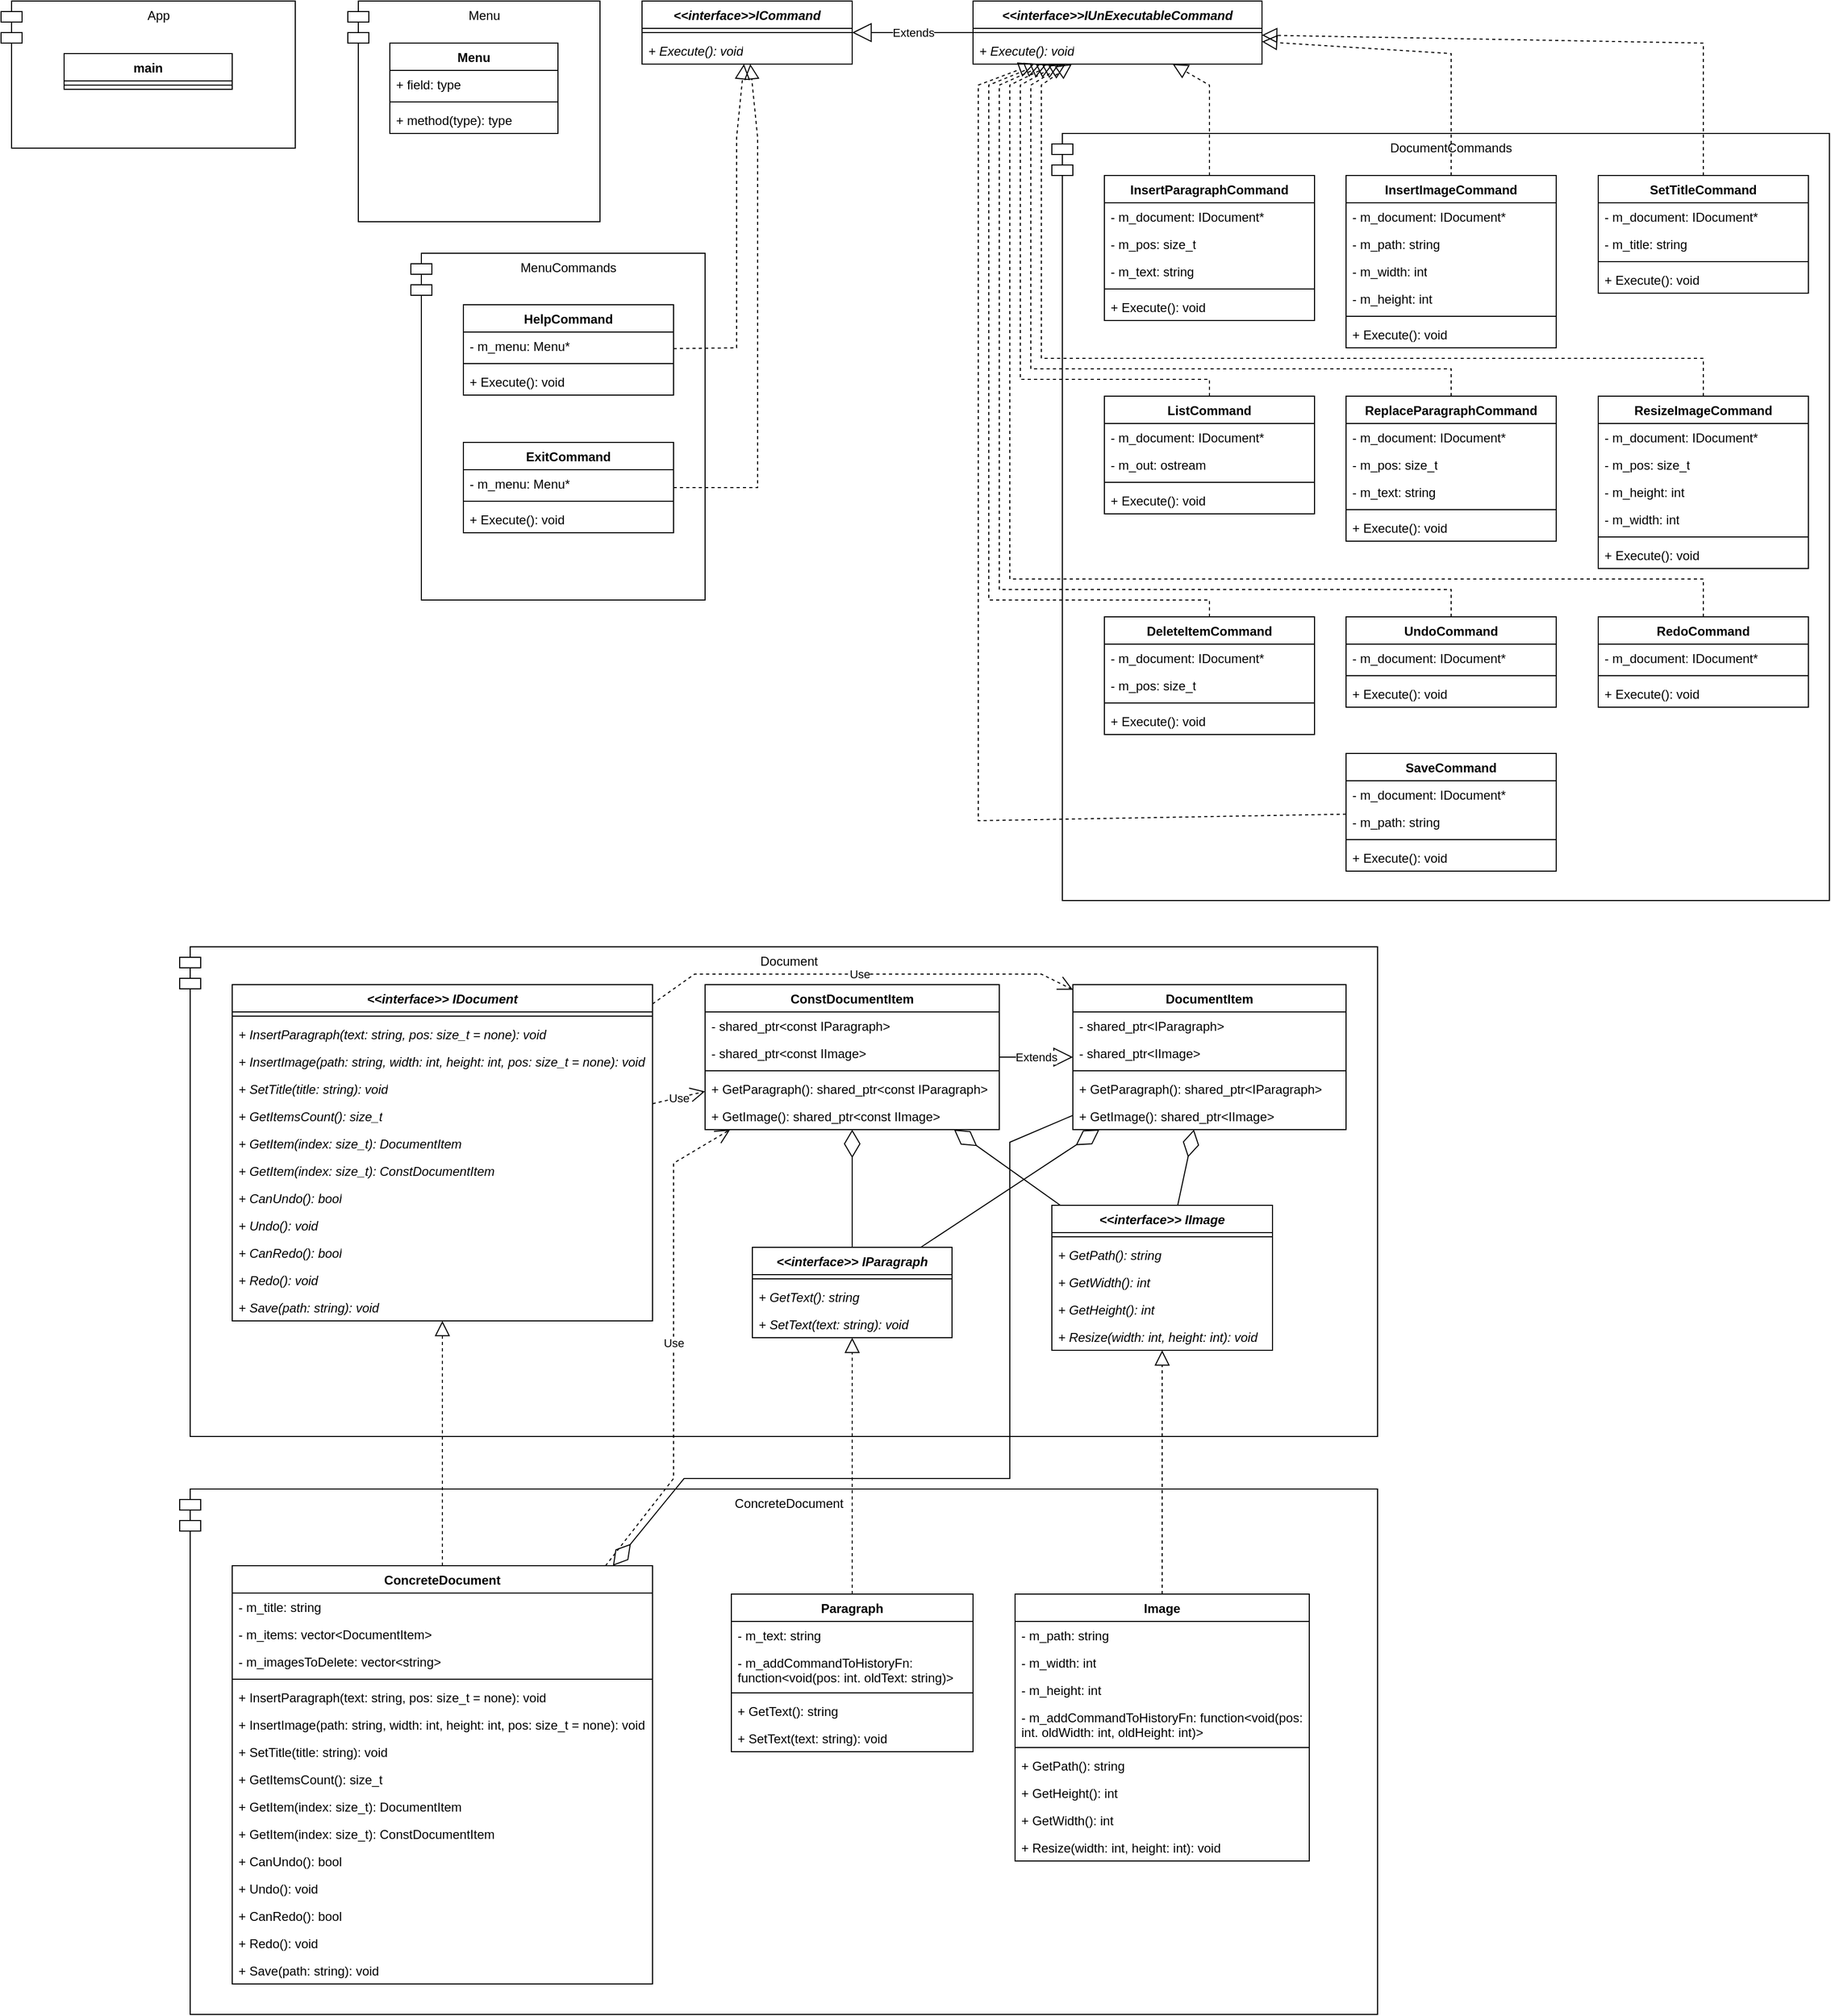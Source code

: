 <mxfile version="24.7.17">
  <diagram id="C5RBs43oDa-KdzZeNtuy" name="Page-1">
    <mxGraphModel dx="1835" dy="980" grid="1" gridSize="10" guides="1" tooltips="1" connect="1" arrows="1" fold="1" page="1" pageScale="1" pageWidth="827" pageHeight="1169" math="0" shadow="0">
      <root>
        <mxCell id="WIyWlLk6GJQsqaUBKTNV-0" />
        <mxCell id="WIyWlLk6GJQsqaUBKTNV-1" parent="WIyWlLk6GJQsqaUBKTNV-0" />
        <mxCell id="l1cM1aej3VJfIB5fveCM-52" value="MenuCommands" style="shape=module;align=left;spacingLeft=20;align=center;verticalAlign=top;whiteSpace=wrap;html=1;" parent="WIyWlLk6GJQsqaUBKTNV-1" vertex="1">
          <mxGeometry x="430" y="260" width="280" height="330" as="geometry" />
        </mxCell>
        <mxCell id="tXO7d4i_3rFBIxNAxgOe-106" value="DocumentCommands" style="shape=module;align=left;spacingLeft=20;align=center;verticalAlign=top;whiteSpace=wrap;html=1;" parent="WIyWlLk6GJQsqaUBKTNV-1" vertex="1">
          <mxGeometry x="1040" y="146" width="740" height="730" as="geometry" />
        </mxCell>
        <mxCell id="tXO7d4i_3rFBIxNAxgOe-101" value="Menu" style="shape=module;align=left;spacingLeft=20;align=center;verticalAlign=top;whiteSpace=wrap;html=1;" parent="WIyWlLk6GJQsqaUBKTNV-1" vertex="1">
          <mxGeometry x="370" y="20" width="240" height="210" as="geometry" />
        </mxCell>
        <mxCell id="tXO7d4i_3rFBIxNAxgOe-55" value="ConcreteDocument" style="shape=module;align=left;spacingLeft=20;align=center;verticalAlign=top;whiteSpace=wrap;html=1;" parent="WIyWlLk6GJQsqaUBKTNV-1" vertex="1">
          <mxGeometry x="210" y="1436" width="1140" height="500" as="geometry" />
        </mxCell>
        <mxCell id="mTHOiytMiAY_9Srzv-4_-0" value="App" style="shape=module;align=left;spacingLeft=20;align=center;verticalAlign=top;whiteSpace=wrap;html=1;" parent="WIyWlLk6GJQsqaUBKTNV-1" vertex="1">
          <mxGeometry x="40" y="20" width="280" height="140" as="geometry" />
        </mxCell>
        <mxCell id="mTHOiytMiAY_9Srzv-4_-1" value="main" style="swimlane;fontStyle=1;align=center;verticalAlign=top;childLayout=stackLayout;horizontal=1;startSize=26;horizontalStack=0;resizeParent=1;resizeParentMax=0;resizeLast=0;collapsible=1;marginBottom=0;whiteSpace=wrap;html=1;" parent="WIyWlLk6GJQsqaUBKTNV-1" vertex="1">
          <mxGeometry x="100" y="70" width="160" height="34" as="geometry" />
        </mxCell>
        <mxCell id="mTHOiytMiAY_9Srzv-4_-3" value="" style="line;strokeWidth=1;fillColor=none;align=left;verticalAlign=middle;spacingTop=-1;spacingLeft=3;spacingRight=3;rotatable=0;labelPosition=right;points=[];portConstraint=eastwest;strokeColor=inherit;" parent="mTHOiytMiAY_9Srzv-4_-1" vertex="1">
          <mxGeometry y="26" width="160" height="8" as="geometry" />
        </mxCell>
        <mxCell id="tXO7d4i_3rFBIxNAxgOe-17" value="Document" style="shape=module;align=left;spacingLeft=20;align=center;verticalAlign=top;whiteSpace=wrap;html=1;" parent="WIyWlLk6GJQsqaUBKTNV-1" vertex="1">
          <mxGeometry x="210" y="920" width="1140" height="466" as="geometry" />
        </mxCell>
        <mxCell id="tXO7d4i_3rFBIxNAxgOe-0" value="&lt;i&gt;&amp;lt;&amp;lt;interface&amp;gt;&amp;gt; IDocument&lt;/i&gt;" style="swimlane;fontStyle=1;align=center;verticalAlign=top;childLayout=stackLayout;horizontal=1;startSize=26;horizontalStack=0;resizeParent=1;resizeParentMax=0;resizeLast=0;collapsible=1;marginBottom=0;whiteSpace=wrap;html=1;" parent="WIyWlLk6GJQsqaUBKTNV-1" vertex="1">
          <mxGeometry x="260" y="956" width="400" height="320" as="geometry" />
        </mxCell>
        <mxCell id="tXO7d4i_3rFBIxNAxgOe-2" value="" style="line;strokeWidth=1;fillColor=none;align=left;verticalAlign=middle;spacingTop=-1;spacingLeft=3;spacingRight=3;rotatable=0;labelPosition=right;points=[];portConstraint=eastwest;strokeColor=inherit;" parent="tXO7d4i_3rFBIxNAxgOe-0" vertex="1">
          <mxGeometry y="26" width="400" height="8" as="geometry" />
        </mxCell>
        <mxCell id="tXO7d4i_3rFBIxNAxgOe-3" value="&lt;i&gt;+ InsertParagraph(text: string, pos: size_t = none): void&lt;/i&gt;" style="text;strokeColor=none;fillColor=none;align=left;verticalAlign=top;spacingLeft=4;spacingRight=4;overflow=hidden;rotatable=0;points=[[0,0.5],[1,0.5]];portConstraint=eastwest;whiteSpace=wrap;html=1;" parent="tXO7d4i_3rFBIxNAxgOe-0" vertex="1">
          <mxGeometry y="34" width="400" height="26" as="geometry" />
        </mxCell>
        <mxCell id="tXO7d4i_3rFBIxNAxgOe-4" value="&lt;i&gt;+ InsertImage(path: string, width: int, height: int, pos: size_t = none): void&lt;/i&gt;" style="text;strokeColor=none;fillColor=none;align=left;verticalAlign=top;spacingLeft=4;spacingRight=4;overflow=hidden;rotatable=0;points=[[0,0.5],[1,0.5]];portConstraint=eastwest;whiteSpace=wrap;html=1;" parent="tXO7d4i_3rFBIxNAxgOe-0" vertex="1">
          <mxGeometry y="60" width="400" height="26" as="geometry" />
        </mxCell>
        <mxCell id="tXO7d4i_3rFBIxNAxgOe-13" value="&lt;i&gt;+ SetTitle(title: string): void&lt;/i&gt;" style="text;strokeColor=none;fillColor=none;align=left;verticalAlign=top;spacingLeft=4;spacingRight=4;overflow=hidden;rotatable=0;points=[[0,0.5],[1,0.5]];portConstraint=eastwest;whiteSpace=wrap;html=1;" parent="tXO7d4i_3rFBIxNAxgOe-0" vertex="1">
          <mxGeometry y="86" width="400" height="26" as="geometry" />
        </mxCell>
        <mxCell id="tXO7d4i_3rFBIxNAxgOe-5" value="&lt;i&gt;+ GetItemsCount(): size_t&lt;/i&gt;" style="text;strokeColor=none;fillColor=none;align=left;verticalAlign=top;spacingLeft=4;spacingRight=4;overflow=hidden;rotatable=0;points=[[0,0.5],[1,0.5]];portConstraint=eastwest;whiteSpace=wrap;html=1;" parent="tXO7d4i_3rFBIxNAxgOe-0" vertex="1">
          <mxGeometry y="112" width="400" height="26" as="geometry" />
        </mxCell>
        <mxCell id="tXO7d4i_3rFBIxNAxgOe-6" value="&lt;i&gt;+ GetItem(index: size_t): DocumentItem&lt;/i&gt;" style="text;strokeColor=none;fillColor=none;align=left;verticalAlign=top;spacingLeft=4;spacingRight=4;overflow=hidden;rotatable=0;points=[[0,0.5],[1,0.5]];portConstraint=eastwest;whiteSpace=wrap;html=1;" parent="tXO7d4i_3rFBIxNAxgOe-0" vertex="1">
          <mxGeometry y="138" width="400" height="26" as="geometry" />
        </mxCell>
        <mxCell id="tXO7d4i_3rFBIxNAxgOe-7" value="&lt;i&gt;+ GetItem(index: size_t): ConstDocumentItem&lt;/i&gt;" style="text;strokeColor=none;fillColor=none;align=left;verticalAlign=top;spacingLeft=4;spacingRight=4;overflow=hidden;rotatable=0;points=[[0,0.5],[1,0.5]];portConstraint=eastwest;whiteSpace=wrap;html=1;" parent="tXO7d4i_3rFBIxNAxgOe-0" vertex="1">
          <mxGeometry y="164" width="400" height="26" as="geometry" />
        </mxCell>
        <mxCell id="tXO7d4i_3rFBIxNAxgOe-10" value="&lt;i&gt;+ CanUndo(): bool&lt;/i&gt;" style="text;strokeColor=none;fillColor=none;align=left;verticalAlign=top;spacingLeft=4;spacingRight=4;overflow=hidden;rotatable=0;points=[[0,0.5],[1,0.5]];portConstraint=eastwest;whiteSpace=wrap;html=1;" parent="tXO7d4i_3rFBIxNAxgOe-0" vertex="1">
          <mxGeometry y="190" width="400" height="26" as="geometry" />
        </mxCell>
        <mxCell id="tXO7d4i_3rFBIxNAxgOe-8" value="&lt;i&gt;+ Undo(): void&lt;/i&gt;" style="text;strokeColor=none;fillColor=none;align=left;verticalAlign=top;spacingLeft=4;spacingRight=4;overflow=hidden;rotatable=0;points=[[0,0.5],[1,0.5]];portConstraint=eastwest;whiteSpace=wrap;html=1;" parent="tXO7d4i_3rFBIxNAxgOe-0" vertex="1">
          <mxGeometry y="216" width="400" height="26" as="geometry" />
        </mxCell>
        <mxCell id="tXO7d4i_3rFBIxNAxgOe-11" value="&lt;i&gt;+ CanRedo(): bool&lt;/i&gt;" style="text;strokeColor=none;fillColor=none;align=left;verticalAlign=top;spacingLeft=4;spacingRight=4;overflow=hidden;rotatable=0;points=[[0,0.5],[1,0.5]];portConstraint=eastwest;whiteSpace=wrap;html=1;" parent="tXO7d4i_3rFBIxNAxgOe-0" vertex="1">
          <mxGeometry y="242" width="400" height="26" as="geometry" />
        </mxCell>
        <mxCell id="tXO7d4i_3rFBIxNAxgOe-9" value="&lt;i&gt;+ Redo(): void&lt;/i&gt;" style="text;strokeColor=none;fillColor=none;align=left;verticalAlign=top;spacingLeft=4;spacingRight=4;overflow=hidden;rotatable=0;points=[[0,0.5],[1,0.5]];portConstraint=eastwest;whiteSpace=wrap;html=1;" parent="tXO7d4i_3rFBIxNAxgOe-0" vertex="1">
          <mxGeometry y="268" width="400" height="26" as="geometry" />
        </mxCell>
        <mxCell id="tXO7d4i_3rFBIxNAxgOe-12" value="&lt;i&gt;+ Save(path: string): void&lt;/i&gt;" style="text;strokeColor=none;fillColor=none;align=left;verticalAlign=top;spacingLeft=4;spacingRight=4;overflow=hidden;rotatable=0;points=[[0,0.5],[1,0.5]];portConstraint=eastwest;whiteSpace=wrap;html=1;" parent="tXO7d4i_3rFBIxNAxgOe-0" vertex="1">
          <mxGeometry y="294" width="400" height="26" as="geometry" />
        </mxCell>
        <mxCell id="tXO7d4i_3rFBIxNAxgOe-20" value="DocumentItem" style="swimlane;fontStyle=1;align=center;verticalAlign=top;childLayout=stackLayout;horizontal=1;startSize=26;horizontalStack=0;resizeParent=1;resizeParentMax=0;resizeLast=0;collapsible=1;marginBottom=0;whiteSpace=wrap;html=1;" parent="WIyWlLk6GJQsqaUBKTNV-1" vertex="1">
          <mxGeometry x="1060" y="956" width="260" height="138" as="geometry" />
        </mxCell>
        <mxCell id="tXO7d4i_3rFBIxNAxgOe-21" value="- shared_ptr&amp;lt;IParagraph&amp;gt;" style="text;strokeColor=none;fillColor=none;align=left;verticalAlign=top;spacingLeft=4;spacingRight=4;overflow=hidden;rotatable=0;points=[[0,0.5],[1,0.5]];portConstraint=eastwest;whiteSpace=wrap;html=1;" parent="tXO7d4i_3rFBIxNAxgOe-20" vertex="1">
          <mxGeometry y="26" width="260" height="26" as="geometry" />
        </mxCell>
        <mxCell id="tXO7d4i_3rFBIxNAxgOe-32" value="- shared_ptr&amp;lt;IImage&amp;gt;" style="text;strokeColor=none;fillColor=none;align=left;verticalAlign=top;spacingLeft=4;spacingRight=4;overflow=hidden;rotatable=0;points=[[0,0.5],[1,0.5]];portConstraint=eastwest;whiteSpace=wrap;html=1;" parent="tXO7d4i_3rFBIxNAxgOe-20" vertex="1">
          <mxGeometry y="52" width="260" height="26" as="geometry" />
        </mxCell>
        <mxCell id="tXO7d4i_3rFBIxNAxgOe-22" value="" style="line;strokeWidth=1;fillColor=none;align=left;verticalAlign=middle;spacingTop=-1;spacingLeft=3;spacingRight=3;rotatable=0;labelPosition=right;points=[];portConstraint=eastwest;strokeColor=inherit;" parent="tXO7d4i_3rFBIxNAxgOe-20" vertex="1">
          <mxGeometry y="78" width="260" height="8" as="geometry" />
        </mxCell>
        <mxCell id="tXO7d4i_3rFBIxNAxgOe-23" value="+ GetParagraph(): shared_ptr&amp;lt;IParagraph&amp;gt;" style="text;strokeColor=none;fillColor=none;align=left;verticalAlign=top;spacingLeft=4;spacingRight=4;overflow=hidden;rotatable=0;points=[[0,0.5],[1,0.5]];portConstraint=eastwest;whiteSpace=wrap;html=1;" parent="tXO7d4i_3rFBIxNAxgOe-20" vertex="1">
          <mxGeometry y="86" width="260" height="26" as="geometry" />
        </mxCell>
        <mxCell id="tXO7d4i_3rFBIxNAxgOe-40" value="+ GetImage(): shared_ptr&amp;lt;IImage&amp;gt;" style="text;strokeColor=none;fillColor=none;align=left;verticalAlign=top;spacingLeft=4;spacingRight=4;overflow=hidden;rotatable=0;points=[[0,0.5],[1,0.5]];portConstraint=eastwest;whiteSpace=wrap;html=1;" parent="tXO7d4i_3rFBIxNAxgOe-20" vertex="1">
          <mxGeometry y="112" width="260" height="26" as="geometry" />
        </mxCell>
        <mxCell id="tXO7d4i_3rFBIxNAxgOe-24" value="&lt;i&gt;&amp;lt;&amp;lt;interface&amp;gt;&amp;gt; IParagraph&lt;/i&gt;" style="swimlane;fontStyle=1;align=center;verticalAlign=top;childLayout=stackLayout;horizontal=1;startSize=26;horizontalStack=0;resizeParent=1;resizeParentMax=0;resizeLast=0;collapsible=1;marginBottom=0;whiteSpace=wrap;html=1;" parent="WIyWlLk6GJQsqaUBKTNV-1" vertex="1">
          <mxGeometry x="755" y="1206" width="190" height="86" as="geometry" />
        </mxCell>
        <mxCell id="tXO7d4i_3rFBIxNAxgOe-26" value="" style="line;strokeWidth=1;fillColor=none;align=left;verticalAlign=middle;spacingTop=-1;spacingLeft=3;spacingRight=3;rotatable=0;labelPosition=right;points=[];portConstraint=eastwest;strokeColor=inherit;" parent="tXO7d4i_3rFBIxNAxgOe-24" vertex="1">
          <mxGeometry y="26" width="190" height="8" as="geometry" />
        </mxCell>
        <mxCell id="tXO7d4i_3rFBIxNAxgOe-33" value="&lt;i&gt;+ GetText(): string&lt;/i&gt;" style="text;strokeColor=none;fillColor=none;align=left;verticalAlign=top;spacingLeft=4;spacingRight=4;overflow=hidden;rotatable=0;points=[[0,0.5],[1,0.5]];portConstraint=eastwest;whiteSpace=wrap;html=1;" parent="tXO7d4i_3rFBIxNAxgOe-24" vertex="1">
          <mxGeometry y="34" width="190" height="26" as="geometry" />
        </mxCell>
        <mxCell id="tXO7d4i_3rFBIxNAxgOe-34" value="&lt;i&gt;+ SetText(text: string): void&lt;/i&gt;" style="text;strokeColor=none;fillColor=none;align=left;verticalAlign=top;spacingLeft=4;spacingRight=4;overflow=hidden;rotatable=0;points=[[0,0.5],[1,0.5]];portConstraint=eastwest;whiteSpace=wrap;html=1;" parent="tXO7d4i_3rFBIxNAxgOe-24" vertex="1">
          <mxGeometry y="60" width="190" height="26" as="geometry" />
        </mxCell>
        <mxCell id="tXO7d4i_3rFBIxNAxgOe-28" value="&lt;i&gt;&amp;lt;&amp;lt;interface&amp;gt;&amp;gt; IImage&lt;/i&gt;" style="swimlane;fontStyle=1;align=center;verticalAlign=top;childLayout=stackLayout;horizontal=1;startSize=26;horizontalStack=0;resizeParent=1;resizeParentMax=0;resizeLast=0;collapsible=1;marginBottom=0;whiteSpace=wrap;html=1;" parent="WIyWlLk6GJQsqaUBKTNV-1" vertex="1">
          <mxGeometry x="1040" y="1166" width="210" height="138" as="geometry" />
        </mxCell>
        <mxCell id="tXO7d4i_3rFBIxNAxgOe-30" value="" style="line;strokeWidth=1;fillColor=none;align=left;verticalAlign=middle;spacingTop=-1;spacingLeft=3;spacingRight=3;rotatable=0;labelPosition=right;points=[];portConstraint=eastwest;strokeColor=inherit;" parent="tXO7d4i_3rFBIxNAxgOe-28" vertex="1">
          <mxGeometry y="26" width="210" height="8" as="geometry" />
        </mxCell>
        <mxCell id="tXO7d4i_3rFBIxNAxgOe-35" value="&lt;i&gt;+ GetPath(): string&lt;/i&gt;" style="text;strokeColor=none;fillColor=none;align=left;verticalAlign=top;spacingLeft=4;spacingRight=4;overflow=hidden;rotatable=0;points=[[0,0.5],[1,0.5]];portConstraint=eastwest;whiteSpace=wrap;html=1;" parent="tXO7d4i_3rFBIxNAxgOe-28" vertex="1">
          <mxGeometry y="34" width="210" height="26" as="geometry" />
        </mxCell>
        <mxCell id="tXO7d4i_3rFBIxNAxgOe-36" value="&lt;i&gt;+ GetWidth(): int&lt;/i&gt;" style="text;strokeColor=none;fillColor=none;align=left;verticalAlign=top;spacingLeft=4;spacingRight=4;overflow=hidden;rotatable=0;points=[[0,0.5],[1,0.5]];portConstraint=eastwest;whiteSpace=wrap;html=1;" parent="tXO7d4i_3rFBIxNAxgOe-28" vertex="1">
          <mxGeometry y="60" width="210" height="26" as="geometry" />
        </mxCell>
        <mxCell id="tXO7d4i_3rFBIxNAxgOe-38" value="&lt;i&gt;+ GetHeight(): int&lt;/i&gt;" style="text;strokeColor=none;fillColor=none;align=left;verticalAlign=top;spacingLeft=4;spacingRight=4;overflow=hidden;rotatable=0;points=[[0,0.5],[1,0.5]];portConstraint=eastwest;whiteSpace=wrap;html=1;" parent="tXO7d4i_3rFBIxNAxgOe-28" vertex="1">
          <mxGeometry y="86" width="210" height="26" as="geometry" />
        </mxCell>
        <mxCell id="tXO7d4i_3rFBIxNAxgOe-39" value="&lt;i&gt;+ Resize(width: int, height: int): void&lt;/i&gt;" style="text;strokeColor=none;fillColor=none;align=left;verticalAlign=top;spacingLeft=4;spacingRight=4;overflow=hidden;rotatable=0;points=[[0,0.5],[1,0.5]];portConstraint=eastwest;whiteSpace=wrap;html=1;" parent="tXO7d4i_3rFBIxNAxgOe-28" vertex="1">
          <mxGeometry y="112" width="210" height="26" as="geometry" />
        </mxCell>
        <mxCell id="tXO7d4i_3rFBIxNAxgOe-41" value="ConstDocumentItem" style="swimlane;fontStyle=1;align=center;verticalAlign=top;childLayout=stackLayout;horizontal=1;startSize=26;horizontalStack=0;resizeParent=1;resizeParentMax=0;resizeLast=0;collapsible=1;marginBottom=0;whiteSpace=wrap;html=1;" parent="WIyWlLk6GJQsqaUBKTNV-1" vertex="1">
          <mxGeometry x="710" y="956" width="280" height="138" as="geometry" />
        </mxCell>
        <mxCell id="tXO7d4i_3rFBIxNAxgOe-42" value="- shared_ptr&amp;lt;const IParagraph&amp;gt;" style="text;strokeColor=none;fillColor=none;align=left;verticalAlign=top;spacingLeft=4;spacingRight=4;overflow=hidden;rotatable=0;points=[[0,0.5],[1,0.5]];portConstraint=eastwest;whiteSpace=wrap;html=1;" parent="tXO7d4i_3rFBIxNAxgOe-41" vertex="1">
          <mxGeometry y="26" width="280" height="26" as="geometry" />
        </mxCell>
        <mxCell id="tXO7d4i_3rFBIxNAxgOe-43" value="- shared_ptr&amp;lt;const IImage&amp;gt;" style="text;strokeColor=none;fillColor=none;align=left;verticalAlign=top;spacingLeft=4;spacingRight=4;overflow=hidden;rotatable=0;points=[[0,0.5],[1,0.5]];portConstraint=eastwest;whiteSpace=wrap;html=1;" parent="tXO7d4i_3rFBIxNAxgOe-41" vertex="1">
          <mxGeometry y="52" width="280" height="26" as="geometry" />
        </mxCell>
        <mxCell id="tXO7d4i_3rFBIxNAxgOe-44" value="" style="line;strokeWidth=1;fillColor=none;align=left;verticalAlign=middle;spacingTop=-1;spacingLeft=3;spacingRight=3;rotatable=0;labelPosition=right;points=[];portConstraint=eastwest;strokeColor=inherit;" parent="tXO7d4i_3rFBIxNAxgOe-41" vertex="1">
          <mxGeometry y="78" width="280" height="8" as="geometry" />
        </mxCell>
        <mxCell id="tXO7d4i_3rFBIxNAxgOe-45" value="+ GetParagraph(): shared_ptr&amp;lt;const IParagraph&amp;gt;" style="text;strokeColor=none;fillColor=none;align=left;verticalAlign=top;spacingLeft=4;spacingRight=4;overflow=hidden;rotatable=0;points=[[0,0.5],[1,0.5]];portConstraint=eastwest;whiteSpace=wrap;html=1;" parent="tXO7d4i_3rFBIxNAxgOe-41" vertex="1">
          <mxGeometry y="86" width="280" height="26" as="geometry" />
        </mxCell>
        <mxCell id="tXO7d4i_3rFBIxNAxgOe-46" value="+ GetImage(): shared_ptr&amp;lt;const IImage&amp;gt;" style="text;strokeColor=none;fillColor=none;align=left;verticalAlign=top;spacingLeft=4;spacingRight=4;overflow=hidden;rotatable=0;points=[[0,0.5],[1,0.5]];portConstraint=eastwest;whiteSpace=wrap;html=1;" parent="tXO7d4i_3rFBIxNAxgOe-41" vertex="1">
          <mxGeometry y="112" width="280" height="26" as="geometry" />
        </mxCell>
        <mxCell id="tXO7d4i_3rFBIxNAxgOe-47" value="Extends" style="endArrow=block;endSize=16;endFill=0;html=1;rounded=0;" parent="WIyWlLk6GJQsqaUBKTNV-1" source="tXO7d4i_3rFBIxNAxgOe-41" target="tXO7d4i_3rFBIxNAxgOe-20" edge="1">
          <mxGeometry width="160" relative="1" as="geometry">
            <mxPoint x="950" y="1106" as="sourcePoint" />
            <mxPoint x="1110" y="1106" as="targetPoint" />
          </mxGeometry>
        </mxCell>
        <mxCell id="tXO7d4i_3rFBIxNAxgOe-48" value="Use" style="endArrow=open;endSize=12;dashed=1;html=1;rounded=0;" parent="WIyWlLk6GJQsqaUBKTNV-1" source="tXO7d4i_3rFBIxNAxgOe-0" target="tXO7d4i_3rFBIxNAxgOe-41" edge="1">
          <mxGeometry width="160" relative="1" as="geometry">
            <mxPoint x="870" y="1176" as="sourcePoint" />
            <mxPoint x="1030" y="1176" as="targetPoint" />
          </mxGeometry>
        </mxCell>
        <mxCell id="tXO7d4i_3rFBIxNAxgOe-49" value="Use" style="endArrow=open;endSize=12;dashed=1;html=1;rounded=0;" parent="WIyWlLk6GJQsqaUBKTNV-1" source="tXO7d4i_3rFBIxNAxgOe-0" target="tXO7d4i_3rFBIxNAxgOe-20" edge="1">
          <mxGeometry width="160" relative="1" as="geometry">
            <mxPoint x="670" y="1078" as="sourcePoint" />
            <mxPoint x="720" y="1066" as="targetPoint" />
            <Array as="points">
              <mxPoint x="700" y="946" />
              <mxPoint x="1030" y="946" />
            </Array>
          </mxGeometry>
        </mxCell>
        <mxCell id="tXO7d4i_3rFBIxNAxgOe-51" value="" style="endArrow=diamondThin;endFill=0;endSize=24;html=1;rounded=0;" parent="WIyWlLk6GJQsqaUBKTNV-1" source="tXO7d4i_3rFBIxNAxgOe-24" target="tXO7d4i_3rFBIxNAxgOe-41" edge="1">
          <mxGeometry width="160" relative="1" as="geometry">
            <mxPoint x="870" y="1156" as="sourcePoint" />
            <mxPoint x="1030" y="1156" as="targetPoint" />
          </mxGeometry>
        </mxCell>
        <mxCell id="tXO7d4i_3rFBIxNAxgOe-52" value="" style="endArrow=diamondThin;endFill=0;endSize=24;html=1;rounded=0;" parent="WIyWlLk6GJQsqaUBKTNV-1" source="tXO7d4i_3rFBIxNAxgOe-28" target="tXO7d4i_3rFBIxNAxgOe-41" edge="1">
          <mxGeometry width="160" relative="1" as="geometry">
            <mxPoint x="838" y="1216" as="sourcePoint" />
            <mxPoint x="845" y="1104" as="targetPoint" />
          </mxGeometry>
        </mxCell>
        <mxCell id="tXO7d4i_3rFBIxNAxgOe-53" value="" style="endArrow=diamondThin;endFill=0;endSize=24;html=1;rounded=0;" parent="WIyWlLk6GJQsqaUBKTNV-1" source="tXO7d4i_3rFBIxNAxgOe-24" target="tXO7d4i_3rFBIxNAxgOe-20" edge="1">
          <mxGeometry width="160" relative="1" as="geometry">
            <mxPoint x="1055" y="1176" as="sourcePoint" />
            <mxPoint x="950" y="1104" as="targetPoint" />
          </mxGeometry>
        </mxCell>
        <mxCell id="tXO7d4i_3rFBIxNAxgOe-54" value="" style="endArrow=diamondThin;endFill=0;endSize=24;html=1;rounded=0;" parent="WIyWlLk6GJQsqaUBKTNV-1" source="tXO7d4i_3rFBIxNAxgOe-28" target="tXO7d4i_3rFBIxNAxgOe-20" edge="1">
          <mxGeometry width="160" relative="1" as="geometry">
            <mxPoint x="905" y="1216" as="sourcePoint" />
            <mxPoint x="1088" y="1104" as="targetPoint" />
          </mxGeometry>
        </mxCell>
        <mxCell id="tXO7d4i_3rFBIxNAxgOe-56" value="ConcreteDocument" style="swimlane;fontStyle=1;align=center;verticalAlign=top;childLayout=stackLayout;horizontal=1;startSize=26;horizontalStack=0;resizeParent=1;resizeParentMax=0;resizeLast=0;collapsible=1;marginBottom=0;whiteSpace=wrap;html=1;" parent="WIyWlLk6GJQsqaUBKTNV-1" vertex="1">
          <mxGeometry x="260" y="1509" width="400" height="398" as="geometry" />
        </mxCell>
        <mxCell id="tXO7d4i_3rFBIxNAxgOe-89" value="- m_title: string" style="text;strokeColor=none;fillColor=none;align=left;verticalAlign=top;spacingLeft=4;spacingRight=4;overflow=hidden;rotatable=0;points=[[0,0.5],[1,0.5]];portConstraint=eastwest;whiteSpace=wrap;html=1;" parent="tXO7d4i_3rFBIxNAxgOe-56" vertex="1">
          <mxGeometry y="26" width="400" height="26" as="geometry" />
        </mxCell>
        <mxCell id="tXO7d4i_3rFBIxNAxgOe-92" value="- m_items: vector&amp;lt;DocumentItem&amp;gt;" style="text;strokeColor=none;fillColor=none;align=left;verticalAlign=top;spacingLeft=4;spacingRight=4;overflow=hidden;rotatable=0;points=[[0,0.5],[1,0.5]];portConstraint=eastwest;whiteSpace=wrap;html=1;" parent="tXO7d4i_3rFBIxNAxgOe-56" vertex="1">
          <mxGeometry y="52" width="400" height="26" as="geometry" />
        </mxCell>
        <mxCell id="tXO7d4i_3rFBIxNAxgOe-95" value="- m_imagesToDelete: vector&amp;lt;string&amp;gt;" style="text;strokeColor=none;fillColor=none;align=left;verticalAlign=top;spacingLeft=4;spacingRight=4;overflow=hidden;rotatable=0;points=[[0,0.5],[1,0.5]];portConstraint=eastwest;whiteSpace=wrap;html=1;" parent="tXO7d4i_3rFBIxNAxgOe-56" vertex="1">
          <mxGeometry y="78" width="400" height="26" as="geometry" />
        </mxCell>
        <mxCell id="tXO7d4i_3rFBIxNAxgOe-57" value="" style="line;strokeWidth=1;fillColor=none;align=left;verticalAlign=middle;spacingTop=-1;spacingLeft=3;spacingRight=3;rotatable=0;labelPosition=right;points=[];portConstraint=eastwest;strokeColor=inherit;" parent="tXO7d4i_3rFBIxNAxgOe-56" vertex="1">
          <mxGeometry y="104" width="400" height="8" as="geometry" />
        </mxCell>
        <mxCell id="tXO7d4i_3rFBIxNAxgOe-58" value="+ InsertParagraph(text: string, pos: size_t = none): void" style="text;strokeColor=none;fillColor=none;align=left;verticalAlign=top;spacingLeft=4;spacingRight=4;overflow=hidden;rotatable=0;points=[[0,0.5],[1,0.5]];portConstraint=eastwest;whiteSpace=wrap;html=1;" parent="tXO7d4i_3rFBIxNAxgOe-56" vertex="1">
          <mxGeometry y="112" width="400" height="26" as="geometry" />
        </mxCell>
        <mxCell id="tXO7d4i_3rFBIxNAxgOe-59" value="+ InsertImage(path: string, width: int, height: int, pos: size_t = none): void" style="text;strokeColor=none;fillColor=none;align=left;verticalAlign=top;spacingLeft=4;spacingRight=4;overflow=hidden;rotatable=0;points=[[0,0.5],[1,0.5]];portConstraint=eastwest;whiteSpace=wrap;html=1;" parent="tXO7d4i_3rFBIxNAxgOe-56" vertex="1">
          <mxGeometry y="138" width="400" height="26" as="geometry" />
        </mxCell>
        <mxCell id="tXO7d4i_3rFBIxNAxgOe-60" value="+ SetTitle(title: string): void" style="text;strokeColor=none;fillColor=none;align=left;verticalAlign=top;spacingLeft=4;spacingRight=4;overflow=hidden;rotatable=0;points=[[0,0.5],[1,0.5]];portConstraint=eastwest;whiteSpace=wrap;html=1;" parent="tXO7d4i_3rFBIxNAxgOe-56" vertex="1">
          <mxGeometry y="164" width="400" height="26" as="geometry" />
        </mxCell>
        <mxCell id="tXO7d4i_3rFBIxNAxgOe-61" value="+ GetItemsCount(): size_t" style="text;strokeColor=none;fillColor=none;align=left;verticalAlign=top;spacingLeft=4;spacingRight=4;overflow=hidden;rotatable=0;points=[[0,0.5],[1,0.5]];portConstraint=eastwest;whiteSpace=wrap;html=1;" parent="tXO7d4i_3rFBIxNAxgOe-56" vertex="1">
          <mxGeometry y="190" width="400" height="26" as="geometry" />
        </mxCell>
        <mxCell id="tXO7d4i_3rFBIxNAxgOe-62" value="+ GetItem(index: size_t): DocumentItem" style="text;strokeColor=none;fillColor=none;align=left;verticalAlign=top;spacingLeft=4;spacingRight=4;overflow=hidden;rotatable=0;points=[[0,0.5],[1,0.5]];portConstraint=eastwest;whiteSpace=wrap;html=1;" parent="tXO7d4i_3rFBIxNAxgOe-56" vertex="1">
          <mxGeometry y="216" width="400" height="26" as="geometry" />
        </mxCell>
        <mxCell id="tXO7d4i_3rFBIxNAxgOe-63" value="+ GetItem(index: size_t): ConstDocumentItem" style="text;strokeColor=none;fillColor=none;align=left;verticalAlign=top;spacingLeft=4;spacingRight=4;overflow=hidden;rotatable=0;points=[[0,0.5],[1,0.5]];portConstraint=eastwest;whiteSpace=wrap;html=1;" parent="tXO7d4i_3rFBIxNAxgOe-56" vertex="1">
          <mxGeometry y="242" width="400" height="26" as="geometry" />
        </mxCell>
        <mxCell id="tXO7d4i_3rFBIxNAxgOe-64" value="+ CanUndo(): bool" style="text;strokeColor=none;fillColor=none;align=left;verticalAlign=top;spacingLeft=4;spacingRight=4;overflow=hidden;rotatable=0;points=[[0,0.5],[1,0.5]];portConstraint=eastwest;whiteSpace=wrap;html=1;" parent="tXO7d4i_3rFBIxNAxgOe-56" vertex="1">
          <mxGeometry y="268" width="400" height="26" as="geometry" />
        </mxCell>
        <mxCell id="tXO7d4i_3rFBIxNAxgOe-65" value="+ Undo(): void" style="text;strokeColor=none;fillColor=none;align=left;verticalAlign=top;spacingLeft=4;spacingRight=4;overflow=hidden;rotatable=0;points=[[0,0.5],[1,0.5]];portConstraint=eastwest;whiteSpace=wrap;html=1;" parent="tXO7d4i_3rFBIxNAxgOe-56" vertex="1">
          <mxGeometry y="294" width="400" height="26" as="geometry" />
        </mxCell>
        <mxCell id="tXO7d4i_3rFBIxNAxgOe-66" value="+ CanRedo(): bool" style="text;strokeColor=none;fillColor=none;align=left;verticalAlign=top;spacingLeft=4;spacingRight=4;overflow=hidden;rotatable=0;points=[[0,0.5],[1,0.5]];portConstraint=eastwest;whiteSpace=wrap;html=1;" parent="tXO7d4i_3rFBIxNAxgOe-56" vertex="1">
          <mxGeometry y="320" width="400" height="26" as="geometry" />
        </mxCell>
        <mxCell id="tXO7d4i_3rFBIxNAxgOe-67" value="+ Redo(): void" style="text;strokeColor=none;fillColor=none;align=left;verticalAlign=top;spacingLeft=4;spacingRight=4;overflow=hidden;rotatable=0;points=[[0,0.5],[1,0.5]];portConstraint=eastwest;whiteSpace=wrap;html=1;" parent="tXO7d4i_3rFBIxNAxgOe-56" vertex="1">
          <mxGeometry y="346" width="400" height="26" as="geometry" />
        </mxCell>
        <mxCell id="tXO7d4i_3rFBIxNAxgOe-68" value="+ Save(path: string): void" style="text;strokeColor=none;fillColor=none;align=left;verticalAlign=top;spacingLeft=4;spacingRight=4;overflow=hidden;rotatable=0;points=[[0,0.5],[1,0.5]];portConstraint=eastwest;whiteSpace=wrap;html=1;" parent="tXO7d4i_3rFBIxNAxgOe-56" vertex="1">
          <mxGeometry y="372" width="400" height="26" as="geometry" />
        </mxCell>
        <mxCell id="tXO7d4i_3rFBIxNAxgOe-69" value="Use" style="endArrow=open;endSize=12;dashed=1;html=1;rounded=0;" parent="WIyWlLk6GJQsqaUBKTNV-1" source="tXO7d4i_3rFBIxNAxgOe-56" target="tXO7d4i_3rFBIxNAxgOe-41" edge="1">
          <mxGeometry width="160" relative="1" as="geometry">
            <mxPoint x="600" y="1306" as="sourcePoint" />
            <mxPoint x="760" y="1306" as="targetPoint" />
            <Array as="points">
              <mxPoint x="680" y="1426" />
              <mxPoint x="680" y="1126" />
            </Array>
          </mxGeometry>
        </mxCell>
        <mxCell id="tXO7d4i_3rFBIxNAxgOe-72" value="Paragraph" style="swimlane;fontStyle=1;align=center;verticalAlign=top;childLayout=stackLayout;horizontal=1;startSize=26;horizontalStack=0;resizeParent=1;resizeParentMax=0;resizeLast=0;collapsible=1;marginBottom=0;whiteSpace=wrap;html=1;" parent="WIyWlLk6GJQsqaUBKTNV-1" vertex="1">
          <mxGeometry x="735" y="1536" width="230" height="150" as="geometry" />
        </mxCell>
        <mxCell id="tXO7d4i_3rFBIxNAxgOe-73" value="- m_text: string" style="text;strokeColor=none;fillColor=none;align=left;verticalAlign=top;spacingLeft=4;spacingRight=4;overflow=hidden;rotatable=0;points=[[0,0.5],[1,0.5]];portConstraint=eastwest;whiteSpace=wrap;html=1;" parent="tXO7d4i_3rFBIxNAxgOe-72" vertex="1">
          <mxGeometry y="26" width="230" height="26" as="geometry" />
        </mxCell>
        <mxCell id="tXO7d4i_3rFBIxNAxgOe-90" value="- m_addCommandToHistoryFn: function&amp;lt;void(pos: int. oldText: string)&amp;gt;" style="text;strokeColor=none;fillColor=none;align=left;verticalAlign=top;spacingLeft=4;spacingRight=4;overflow=hidden;rotatable=0;points=[[0,0.5],[1,0.5]];portConstraint=eastwest;whiteSpace=wrap;html=1;" parent="tXO7d4i_3rFBIxNAxgOe-72" vertex="1">
          <mxGeometry y="52" width="230" height="38" as="geometry" />
        </mxCell>
        <mxCell id="tXO7d4i_3rFBIxNAxgOe-74" value="" style="line;strokeWidth=1;fillColor=none;align=left;verticalAlign=middle;spacingTop=-1;spacingLeft=3;spacingRight=3;rotatable=0;labelPosition=right;points=[];portConstraint=eastwest;strokeColor=inherit;" parent="tXO7d4i_3rFBIxNAxgOe-72" vertex="1">
          <mxGeometry y="90" width="230" height="8" as="geometry" />
        </mxCell>
        <mxCell id="tXO7d4i_3rFBIxNAxgOe-75" value="+ GetText(): string" style="text;strokeColor=none;fillColor=none;align=left;verticalAlign=top;spacingLeft=4;spacingRight=4;overflow=hidden;rotatable=0;points=[[0,0.5],[1,0.5]];portConstraint=eastwest;whiteSpace=wrap;html=1;" parent="tXO7d4i_3rFBIxNAxgOe-72" vertex="1">
          <mxGeometry y="98" width="230" height="26" as="geometry" />
        </mxCell>
        <mxCell id="tXO7d4i_3rFBIxNAxgOe-82" value="+ SetText(text: string): void" style="text;strokeColor=none;fillColor=none;align=left;verticalAlign=top;spacingLeft=4;spacingRight=4;overflow=hidden;rotatable=0;points=[[0,0.5],[1,0.5]];portConstraint=eastwest;whiteSpace=wrap;html=1;" parent="tXO7d4i_3rFBIxNAxgOe-72" vertex="1">
          <mxGeometry y="124" width="230" height="26" as="geometry" />
        </mxCell>
        <mxCell id="tXO7d4i_3rFBIxNAxgOe-77" value="Image" style="swimlane;fontStyle=1;align=center;verticalAlign=top;childLayout=stackLayout;horizontal=1;startSize=26;horizontalStack=0;resizeParent=1;resizeParentMax=0;resizeLast=0;collapsible=1;marginBottom=0;whiteSpace=wrap;html=1;" parent="WIyWlLk6GJQsqaUBKTNV-1" vertex="1">
          <mxGeometry x="1005" y="1536" width="280" height="254" as="geometry" />
        </mxCell>
        <mxCell id="tXO7d4i_3rFBIxNAxgOe-78" value="- m_path: string" style="text;strokeColor=none;fillColor=none;align=left;verticalAlign=top;spacingLeft=4;spacingRight=4;overflow=hidden;rotatable=0;points=[[0,0.5],[1,0.5]];portConstraint=eastwest;whiteSpace=wrap;html=1;" parent="tXO7d4i_3rFBIxNAxgOe-77" vertex="1">
          <mxGeometry y="26" width="280" height="26" as="geometry" />
        </mxCell>
        <mxCell id="tXO7d4i_3rFBIxNAxgOe-83" value="- m_width: int" style="text;strokeColor=none;fillColor=none;align=left;verticalAlign=top;spacingLeft=4;spacingRight=4;overflow=hidden;rotatable=0;points=[[0,0.5],[1,0.5]];portConstraint=eastwest;whiteSpace=wrap;html=1;" parent="tXO7d4i_3rFBIxNAxgOe-77" vertex="1">
          <mxGeometry y="52" width="280" height="26" as="geometry" />
        </mxCell>
        <mxCell id="tXO7d4i_3rFBIxNAxgOe-84" value="- m_height: int" style="text;strokeColor=none;fillColor=none;align=left;verticalAlign=top;spacingLeft=4;spacingRight=4;overflow=hidden;rotatable=0;points=[[0,0.5],[1,0.5]];portConstraint=eastwest;whiteSpace=wrap;html=1;" parent="tXO7d4i_3rFBIxNAxgOe-77" vertex="1">
          <mxGeometry y="78" width="280" height="26" as="geometry" />
        </mxCell>
        <mxCell id="tXO7d4i_3rFBIxNAxgOe-91" value="- m_addCommandToHistoryFn: function&amp;lt;void(pos: int. oldWidth: int, oldHeight: int)&amp;gt;" style="text;strokeColor=none;fillColor=none;align=left;verticalAlign=top;spacingLeft=4;spacingRight=4;overflow=hidden;rotatable=0;points=[[0,0.5],[1,0.5]];portConstraint=eastwest;whiteSpace=wrap;html=1;" parent="tXO7d4i_3rFBIxNAxgOe-77" vertex="1">
          <mxGeometry y="104" width="280" height="38" as="geometry" />
        </mxCell>
        <mxCell id="tXO7d4i_3rFBIxNAxgOe-79" value="" style="line;strokeWidth=1;fillColor=none;align=left;verticalAlign=middle;spacingTop=-1;spacingLeft=3;spacingRight=3;rotatable=0;labelPosition=right;points=[];portConstraint=eastwest;strokeColor=inherit;" parent="tXO7d4i_3rFBIxNAxgOe-77" vertex="1">
          <mxGeometry y="142" width="280" height="8" as="geometry" />
        </mxCell>
        <mxCell id="tXO7d4i_3rFBIxNAxgOe-85" value="+ GetPath(): string" style="text;strokeColor=none;fillColor=none;align=left;verticalAlign=top;spacingLeft=4;spacingRight=4;overflow=hidden;rotatable=0;points=[[0,0.5],[1,0.5]];portConstraint=eastwest;whiteSpace=wrap;html=1;" parent="tXO7d4i_3rFBIxNAxgOe-77" vertex="1">
          <mxGeometry y="150" width="280" height="26" as="geometry" />
        </mxCell>
        <mxCell id="tXO7d4i_3rFBIxNAxgOe-87" value="+ GetHeight(): int" style="text;strokeColor=none;fillColor=none;align=left;verticalAlign=top;spacingLeft=4;spacingRight=4;overflow=hidden;rotatable=0;points=[[0,0.5],[1,0.5]];portConstraint=eastwest;whiteSpace=wrap;html=1;" parent="tXO7d4i_3rFBIxNAxgOe-77" vertex="1">
          <mxGeometry y="176" width="280" height="26" as="geometry" />
        </mxCell>
        <mxCell id="tXO7d4i_3rFBIxNAxgOe-86" value="+ GetWidth(): int" style="text;strokeColor=none;fillColor=none;align=left;verticalAlign=top;spacingLeft=4;spacingRight=4;overflow=hidden;rotatable=0;points=[[0,0.5],[1,0.5]];portConstraint=eastwest;whiteSpace=wrap;html=1;" parent="tXO7d4i_3rFBIxNAxgOe-77" vertex="1">
          <mxGeometry y="202" width="280" height="26" as="geometry" />
        </mxCell>
        <mxCell id="tXO7d4i_3rFBIxNAxgOe-88" value="+ Resize(width: int, height: int): void" style="text;strokeColor=none;fillColor=none;align=left;verticalAlign=top;spacingLeft=4;spacingRight=4;overflow=hidden;rotatable=0;points=[[0,0.5],[1,0.5]];portConstraint=eastwest;whiteSpace=wrap;html=1;" parent="tXO7d4i_3rFBIxNAxgOe-77" vertex="1">
          <mxGeometry y="228" width="280" height="26" as="geometry" />
        </mxCell>
        <mxCell id="tXO7d4i_3rFBIxNAxgOe-94" value="" style="endArrow=diamondThin;endFill=0;endSize=24;html=1;rounded=0;" parent="WIyWlLk6GJQsqaUBKTNV-1" source="tXO7d4i_3rFBIxNAxgOe-20" target="tXO7d4i_3rFBIxNAxgOe-56" edge="1">
          <mxGeometry width="160" relative="1" as="geometry">
            <mxPoint x="820" y="1256" as="sourcePoint" />
            <mxPoint x="980" y="1256" as="targetPoint" />
            <Array as="points">
              <mxPoint x="1000" y="1106" />
              <mxPoint x="1000" y="1426" />
              <mxPoint x="690" y="1426" />
            </Array>
          </mxGeometry>
        </mxCell>
        <mxCell id="tXO7d4i_3rFBIxNAxgOe-97" value="Menu" style="swimlane;fontStyle=1;align=center;verticalAlign=top;childLayout=stackLayout;horizontal=1;startSize=26;horizontalStack=0;resizeParent=1;resizeParentMax=0;resizeLast=0;collapsible=1;marginBottom=0;whiteSpace=wrap;html=1;" parent="WIyWlLk6GJQsqaUBKTNV-1" vertex="1">
          <mxGeometry x="410" y="60" width="160" height="86" as="geometry" />
        </mxCell>
        <mxCell id="tXO7d4i_3rFBIxNAxgOe-98" value="+ field: type" style="text;strokeColor=none;fillColor=none;align=left;verticalAlign=top;spacingLeft=4;spacingRight=4;overflow=hidden;rotatable=0;points=[[0,0.5],[1,0.5]];portConstraint=eastwest;whiteSpace=wrap;html=1;" parent="tXO7d4i_3rFBIxNAxgOe-97" vertex="1">
          <mxGeometry y="26" width="160" height="26" as="geometry" />
        </mxCell>
        <mxCell id="tXO7d4i_3rFBIxNAxgOe-99" value="" style="line;strokeWidth=1;fillColor=none;align=left;verticalAlign=middle;spacingTop=-1;spacingLeft=3;spacingRight=3;rotatable=0;labelPosition=right;points=[];portConstraint=eastwest;strokeColor=inherit;" parent="tXO7d4i_3rFBIxNAxgOe-97" vertex="1">
          <mxGeometry y="52" width="160" height="8" as="geometry" />
        </mxCell>
        <mxCell id="tXO7d4i_3rFBIxNAxgOe-100" value="+ method(type): type" style="text;strokeColor=none;fillColor=none;align=left;verticalAlign=top;spacingLeft=4;spacingRight=4;overflow=hidden;rotatable=0;points=[[0,0.5],[1,0.5]];portConstraint=eastwest;whiteSpace=wrap;html=1;" parent="tXO7d4i_3rFBIxNAxgOe-97" vertex="1">
          <mxGeometry y="60" width="160" height="26" as="geometry" />
        </mxCell>
        <mxCell id="tXO7d4i_3rFBIxNAxgOe-102" value="&lt;i&gt;&amp;lt;&amp;lt;interface&amp;gt;&amp;gt;ICommand&lt;/i&gt;" style="swimlane;fontStyle=1;align=center;verticalAlign=top;childLayout=stackLayout;horizontal=1;startSize=26;horizontalStack=0;resizeParent=1;resizeParentMax=0;resizeLast=0;collapsible=1;marginBottom=0;whiteSpace=wrap;html=1;" parent="WIyWlLk6GJQsqaUBKTNV-1" vertex="1">
          <mxGeometry x="650" y="20" width="200" height="60" as="geometry" />
        </mxCell>
        <mxCell id="tXO7d4i_3rFBIxNAxgOe-104" value="" style="line;strokeWidth=1;fillColor=none;align=left;verticalAlign=middle;spacingTop=-1;spacingLeft=3;spacingRight=3;rotatable=0;labelPosition=right;points=[];portConstraint=eastwest;strokeColor=inherit;" parent="tXO7d4i_3rFBIxNAxgOe-102" vertex="1">
          <mxGeometry y="26" width="200" height="8" as="geometry" />
        </mxCell>
        <mxCell id="tXO7d4i_3rFBIxNAxgOe-105" value="&lt;i&gt;+ Execute(): void&lt;/i&gt;" style="text;strokeColor=none;fillColor=none;align=left;verticalAlign=top;spacingLeft=4;spacingRight=4;overflow=hidden;rotatable=0;points=[[0,0.5],[1,0.5]];portConstraint=eastwest;whiteSpace=wrap;html=1;" parent="tXO7d4i_3rFBIxNAxgOe-102" vertex="1">
          <mxGeometry y="34" width="200" height="26" as="geometry" />
        </mxCell>
        <mxCell id="tXO7d4i_3rFBIxNAxgOe-107" value="&lt;span style=&quot;text-align: left;&quot;&gt;InsertParagraphCommand&lt;/span&gt;" style="swimlane;fontStyle=1;align=center;verticalAlign=top;childLayout=stackLayout;horizontal=1;startSize=26;horizontalStack=0;resizeParent=1;resizeParentMax=0;resizeLast=0;collapsible=1;marginBottom=0;whiteSpace=wrap;html=1;" parent="WIyWlLk6GJQsqaUBKTNV-1" vertex="1">
          <mxGeometry x="1090" y="186" width="200" height="138" as="geometry" />
        </mxCell>
        <mxCell id="tXO7d4i_3rFBIxNAxgOe-108" value="- m_document: IDocument*" style="text;strokeColor=none;fillColor=none;align=left;verticalAlign=top;spacingLeft=4;spacingRight=4;overflow=hidden;rotatable=0;points=[[0,0.5],[1,0.5]];portConstraint=eastwest;whiteSpace=wrap;html=1;" parent="tXO7d4i_3rFBIxNAxgOe-107" vertex="1">
          <mxGeometry y="26" width="200" height="26" as="geometry" />
        </mxCell>
        <mxCell id="tXO7d4i_3rFBIxNAxgOe-112" value="- m_pos: size_t" style="text;strokeColor=none;fillColor=none;align=left;verticalAlign=top;spacingLeft=4;spacingRight=4;overflow=hidden;rotatable=0;points=[[0,0.5],[1,0.5]];portConstraint=eastwest;whiteSpace=wrap;html=1;" parent="tXO7d4i_3rFBIxNAxgOe-107" vertex="1">
          <mxGeometry y="52" width="200" height="26" as="geometry" />
        </mxCell>
        <mxCell id="tXO7d4i_3rFBIxNAxgOe-111" value="- m_text: string" style="text;strokeColor=none;fillColor=none;align=left;verticalAlign=top;spacingLeft=4;spacingRight=4;overflow=hidden;rotatable=0;points=[[0,0.5],[1,0.5]];portConstraint=eastwest;whiteSpace=wrap;html=1;" parent="tXO7d4i_3rFBIxNAxgOe-107" vertex="1">
          <mxGeometry y="78" width="200" height="26" as="geometry" />
        </mxCell>
        <mxCell id="tXO7d4i_3rFBIxNAxgOe-109" value="" style="line;strokeWidth=1;fillColor=none;align=left;verticalAlign=middle;spacingTop=-1;spacingLeft=3;spacingRight=3;rotatable=0;labelPosition=right;points=[];portConstraint=eastwest;strokeColor=inherit;" parent="tXO7d4i_3rFBIxNAxgOe-107" vertex="1">
          <mxGeometry y="104" width="200" height="8" as="geometry" />
        </mxCell>
        <mxCell id="tXO7d4i_3rFBIxNAxgOe-110" value="+ Execute(): void" style="text;strokeColor=none;fillColor=none;align=left;verticalAlign=top;spacingLeft=4;spacingRight=4;overflow=hidden;rotatable=0;points=[[0,0.5],[1,0.5]];portConstraint=eastwest;whiteSpace=wrap;html=1;" parent="tXO7d4i_3rFBIxNAxgOe-107" vertex="1">
          <mxGeometry y="112" width="200" height="26" as="geometry" />
        </mxCell>
        <mxCell id="l1cM1aej3VJfIB5fveCM-0" value="&lt;span style=&quot;text-align: left;&quot;&gt;InsertImageCommand&lt;/span&gt;" style="swimlane;fontStyle=1;align=center;verticalAlign=top;childLayout=stackLayout;horizontal=1;startSize=26;horizontalStack=0;resizeParent=1;resizeParentMax=0;resizeLast=0;collapsible=1;marginBottom=0;whiteSpace=wrap;html=1;" parent="WIyWlLk6GJQsqaUBKTNV-1" vertex="1">
          <mxGeometry x="1320" y="186" width="200" height="164" as="geometry" />
        </mxCell>
        <mxCell id="l1cM1aej3VJfIB5fveCM-1" value="- m_document: IDocument*" style="text;strokeColor=none;fillColor=none;align=left;verticalAlign=top;spacingLeft=4;spacingRight=4;overflow=hidden;rotatable=0;points=[[0,0.5],[1,0.5]];portConstraint=eastwest;whiteSpace=wrap;html=1;" parent="l1cM1aej3VJfIB5fveCM-0" vertex="1">
          <mxGeometry y="26" width="200" height="26" as="geometry" />
        </mxCell>
        <mxCell id="l1cM1aej3VJfIB5fveCM-2" value="- m_path: string" style="text;strokeColor=none;fillColor=none;align=left;verticalAlign=top;spacingLeft=4;spacingRight=4;overflow=hidden;rotatable=0;points=[[0,0.5],[1,0.5]];portConstraint=eastwest;whiteSpace=wrap;html=1;" parent="l1cM1aej3VJfIB5fveCM-0" vertex="1">
          <mxGeometry y="52" width="200" height="26" as="geometry" />
        </mxCell>
        <mxCell id="l1cM1aej3VJfIB5fveCM-3" value="- m_width: int" style="text;strokeColor=none;fillColor=none;align=left;verticalAlign=top;spacingLeft=4;spacingRight=4;overflow=hidden;rotatable=0;points=[[0,0.5],[1,0.5]];portConstraint=eastwest;whiteSpace=wrap;html=1;" parent="l1cM1aej3VJfIB5fveCM-0" vertex="1">
          <mxGeometry y="78" width="200" height="26" as="geometry" />
        </mxCell>
        <mxCell id="l1cM1aej3VJfIB5fveCM-29" value="- m_height: int" style="text;strokeColor=none;fillColor=none;align=left;verticalAlign=top;spacingLeft=4;spacingRight=4;overflow=hidden;rotatable=0;points=[[0,0.5],[1,0.5]];portConstraint=eastwest;whiteSpace=wrap;html=1;" parent="l1cM1aej3VJfIB5fveCM-0" vertex="1">
          <mxGeometry y="104" width="200" height="26" as="geometry" />
        </mxCell>
        <mxCell id="l1cM1aej3VJfIB5fveCM-4" value="" style="line;strokeWidth=1;fillColor=none;align=left;verticalAlign=middle;spacingTop=-1;spacingLeft=3;spacingRight=3;rotatable=0;labelPosition=right;points=[];portConstraint=eastwest;strokeColor=inherit;" parent="l1cM1aej3VJfIB5fveCM-0" vertex="1">
          <mxGeometry y="130" width="200" height="8" as="geometry" />
        </mxCell>
        <mxCell id="l1cM1aej3VJfIB5fveCM-5" value="+ Execute(): void" style="text;strokeColor=none;fillColor=none;align=left;verticalAlign=top;spacingLeft=4;spacingRight=4;overflow=hidden;rotatable=0;points=[[0,0.5],[1,0.5]];portConstraint=eastwest;whiteSpace=wrap;html=1;" parent="l1cM1aej3VJfIB5fveCM-0" vertex="1">
          <mxGeometry y="138" width="200" height="26" as="geometry" />
        </mxCell>
        <mxCell id="l1cM1aej3VJfIB5fveCM-6" value="&lt;span style=&quot;text-align: left;&quot;&gt;SetTitleCommand&lt;/span&gt;" style="swimlane;fontStyle=1;align=center;verticalAlign=top;childLayout=stackLayout;horizontal=1;startSize=26;horizontalStack=0;resizeParent=1;resizeParentMax=0;resizeLast=0;collapsible=1;marginBottom=0;whiteSpace=wrap;html=1;" parent="WIyWlLk6GJQsqaUBKTNV-1" vertex="1">
          <mxGeometry x="1560" y="186" width="200" height="112" as="geometry" />
        </mxCell>
        <mxCell id="l1cM1aej3VJfIB5fveCM-7" value="- m_document: IDocument*" style="text;strokeColor=none;fillColor=none;align=left;verticalAlign=top;spacingLeft=4;spacingRight=4;overflow=hidden;rotatable=0;points=[[0,0.5],[1,0.5]];portConstraint=eastwest;whiteSpace=wrap;html=1;" parent="l1cM1aej3VJfIB5fveCM-6" vertex="1">
          <mxGeometry y="26" width="200" height="26" as="geometry" />
        </mxCell>
        <mxCell id="l1cM1aej3VJfIB5fveCM-9" value="- m_title: string" style="text;strokeColor=none;fillColor=none;align=left;verticalAlign=top;spacingLeft=4;spacingRight=4;overflow=hidden;rotatable=0;points=[[0,0.5],[1,0.5]];portConstraint=eastwest;whiteSpace=wrap;html=1;" parent="l1cM1aej3VJfIB5fveCM-6" vertex="1">
          <mxGeometry y="52" width="200" height="26" as="geometry" />
        </mxCell>
        <mxCell id="l1cM1aej3VJfIB5fveCM-10" value="" style="line;strokeWidth=1;fillColor=none;align=left;verticalAlign=middle;spacingTop=-1;spacingLeft=3;spacingRight=3;rotatable=0;labelPosition=right;points=[];portConstraint=eastwest;strokeColor=inherit;" parent="l1cM1aej3VJfIB5fveCM-6" vertex="1">
          <mxGeometry y="78" width="200" height="8" as="geometry" />
        </mxCell>
        <mxCell id="l1cM1aej3VJfIB5fveCM-11" value="+ Execute(): void" style="text;strokeColor=none;fillColor=none;align=left;verticalAlign=top;spacingLeft=4;spacingRight=4;overflow=hidden;rotatable=0;points=[[0,0.5],[1,0.5]];portConstraint=eastwest;whiteSpace=wrap;html=1;" parent="l1cM1aej3VJfIB5fveCM-6" vertex="1">
          <mxGeometry y="86" width="200" height="26" as="geometry" />
        </mxCell>
        <mxCell id="l1cM1aej3VJfIB5fveCM-12" value="&lt;span style=&quot;text-align: left;&quot;&gt;ListCommand&lt;/span&gt;" style="swimlane;fontStyle=1;align=center;verticalAlign=top;childLayout=stackLayout;horizontal=1;startSize=26;horizontalStack=0;resizeParent=1;resizeParentMax=0;resizeLast=0;collapsible=1;marginBottom=0;whiteSpace=wrap;html=1;" parent="WIyWlLk6GJQsqaUBKTNV-1" vertex="1">
          <mxGeometry x="1090" y="396" width="200" height="112" as="geometry" />
        </mxCell>
        <mxCell id="l1cM1aej3VJfIB5fveCM-13" value="- m_document: IDocument*" style="text;strokeColor=none;fillColor=none;align=left;verticalAlign=top;spacingLeft=4;spacingRight=4;overflow=hidden;rotatable=0;points=[[0,0.5],[1,0.5]];portConstraint=eastwest;whiteSpace=wrap;html=1;" parent="l1cM1aej3VJfIB5fveCM-12" vertex="1">
          <mxGeometry y="26" width="200" height="26" as="geometry" />
        </mxCell>
        <mxCell id="l1cM1aej3VJfIB5fveCM-14" value="- m_out: ostream" style="text;strokeColor=none;fillColor=none;align=left;verticalAlign=top;spacingLeft=4;spacingRight=4;overflow=hidden;rotatable=0;points=[[0,0.5],[1,0.5]];portConstraint=eastwest;whiteSpace=wrap;html=1;" parent="l1cM1aej3VJfIB5fveCM-12" vertex="1">
          <mxGeometry y="52" width="200" height="26" as="geometry" />
        </mxCell>
        <mxCell id="l1cM1aej3VJfIB5fveCM-15" value="" style="line;strokeWidth=1;fillColor=none;align=left;verticalAlign=middle;spacingTop=-1;spacingLeft=3;spacingRight=3;rotatable=0;labelPosition=right;points=[];portConstraint=eastwest;strokeColor=inherit;" parent="l1cM1aej3VJfIB5fveCM-12" vertex="1">
          <mxGeometry y="78" width="200" height="8" as="geometry" />
        </mxCell>
        <mxCell id="l1cM1aej3VJfIB5fveCM-16" value="+ Execute(): void" style="text;strokeColor=none;fillColor=none;align=left;verticalAlign=top;spacingLeft=4;spacingRight=4;overflow=hidden;rotatable=0;points=[[0,0.5],[1,0.5]];portConstraint=eastwest;whiteSpace=wrap;html=1;" parent="l1cM1aej3VJfIB5fveCM-12" vertex="1">
          <mxGeometry y="86" width="200" height="26" as="geometry" />
        </mxCell>
        <mxCell id="l1cM1aej3VJfIB5fveCM-17" value="&lt;span style=&quot;text-align: left;&quot;&gt;ReplaceParagraphCommand&lt;/span&gt;" style="swimlane;fontStyle=1;align=center;verticalAlign=top;childLayout=stackLayout;horizontal=1;startSize=26;horizontalStack=0;resizeParent=1;resizeParentMax=0;resizeLast=0;collapsible=1;marginBottom=0;whiteSpace=wrap;html=1;" parent="WIyWlLk6GJQsqaUBKTNV-1" vertex="1">
          <mxGeometry x="1320" y="396" width="200" height="138" as="geometry" />
        </mxCell>
        <mxCell id="l1cM1aej3VJfIB5fveCM-18" value="- m_document: IDocument*" style="text;strokeColor=none;fillColor=none;align=left;verticalAlign=top;spacingLeft=4;spacingRight=4;overflow=hidden;rotatable=0;points=[[0,0.5],[1,0.5]];portConstraint=eastwest;whiteSpace=wrap;html=1;" parent="l1cM1aej3VJfIB5fveCM-17" vertex="1">
          <mxGeometry y="26" width="200" height="26" as="geometry" />
        </mxCell>
        <mxCell id="l1cM1aej3VJfIB5fveCM-19" value="- m_pos: size_t" style="text;strokeColor=none;fillColor=none;align=left;verticalAlign=top;spacingLeft=4;spacingRight=4;overflow=hidden;rotatable=0;points=[[0,0.5],[1,0.5]];portConstraint=eastwest;whiteSpace=wrap;html=1;" parent="l1cM1aej3VJfIB5fveCM-17" vertex="1">
          <mxGeometry y="52" width="200" height="26" as="geometry" />
        </mxCell>
        <mxCell id="l1cM1aej3VJfIB5fveCM-20" value="- m_text: string" style="text;strokeColor=none;fillColor=none;align=left;verticalAlign=top;spacingLeft=4;spacingRight=4;overflow=hidden;rotatable=0;points=[[0,0.5],[1,0.5]];portConstraint=eastwest;whiteSpace=wrap;html=1;" parent="l1cM1aej3VJfIB5fveCM-17" vertex="1">
          <mxGeometry y="78" width="200" height="26" as="geometry" />
        </mxCell>
        <mxCell id="l1cM1aej3VJfIB5fveCM-21" value="" style="line;strokeWidth=1;fillColor=none;align=left;verticalAlign=middle;spacingTop=-1;spacingLeft=3;spacingRight=3;rotatable=0;labelPosition=right;points=[];portConstraint=eastwest;strokeColor=inherit;" parent="l1cM1aej3VJfIB5fveCM-17" vertex="1">
          <mxGeometry y="104" width="200" height="8" as="geometry" />
        </mxCell>
        <mxCell id="l1cM1aej3VJfIB5fveCM-22" value="+ Execute(): void" style="text;strokeColor=none;fillColor=none;align=left;verticalAlign=top;spacingLeft=4;spacingRight=4;overflow=hidden;rotatable=0;points=[[0,0.5],[1,0.5]];portConstraint=eastwest;whiteSpace=wrap;html=1;" parent="l1cM1aej3VJfIB5fveCM-17" vertex="1">
          <mxGeometry y="112" width="200" height="26" as="geometry" />
        </mxCell>
        <mxCell id="l1cM1aej3VJfIB5fveCM-23" value="&lt;span style=&quot;text-align: left;&quot;&gt;ResizeImageCommand&lt;/span&gt;" style="swimlane;fontStyle=1;align=center;verticalAlign=top;childLayout=stackLayout;horizontal=1;startSize=26;horizontalStack=0;resizeParent=1;resizeParentMax=0;resizeLast=0;collapsible=1;marginBottom=0;whiteSpace=wrap;html=1;" parent="WIyWlLk6GJQsqaUBKTNV-1" vertex="1">
          <mxGeometry x="1560" y="396" width="200" height="164" as="geometry" />
        </mxCell>
        <mxCell id="l1cM1aej3VJfIB5fveCM-24" value="- m_document: IDocument*" style="text;strokeColor=none;fillColor=none;align=left;verticalAlign=top;spacingLeft=4;spacingRight=4;overflow=hidden;rotatable=0;points=[[0,0.5],[1,0.5]];portConstraint=eastwest;whiteSpace=wrap;html=1;" parent="l1cM1aej3VJfIB5fveCM-23" vertex="1">
          <mxGeometry y="26" width="200" height="26" as="geometry" />
        </mxCell>
        <mxCell id="l1cM1aej3VJfIB5fveCM-25" value="- m_pos: size_t" style="text;strokeColor=none;fillColor=none;align=left;verticalAlign=top;spacingLeft=4;spacingRight=4;overflow=hidden;rotatable=0;points=[[0,0.5],[1,0.5]];portConstraint=eastwest;whiteSpace=wrap;html=1;" parent="l1cM1aej3VJfIB5fveCM-23" vertex="1">
          <mxGeometry y="52" width="200" height="26" as="geometry" />
        </mxCell>
        <mxCell id="l1cM1aej3VJfIB5fveCM-31" value="- m_height: int" style="text;strokeColor=none;fillColor=none;align=left;verticalAlign=top;spacingLeft=4;spacingRight=4;overflow=hidden;rotatable=0;points=[[0,0.5],[1,0.5]];portConstraint=eastwest;whiteSpace=wrap;html=1;" parent="l1cM1aej3VJfIB5fveCM-23" vertex="1">
          <mxGeometry y="78" width="200" height="26" as="geometry" />
        </mxCell>
        <mxCell id="l1cM1aej3VJfIB5fveCM-30" value="- m_width: int" style="text;strokeColor=none;fillColor=none;align=left;verticalAlign=top;spacingLeft=4;spacingRight=4;overflow=hidden;rotatable=0;points=[[0,0.5],[1,0.5]];portConstraint=eastwest;whiteSpace=wrap;html=1;" parent="l1cM1aej3VJfIB5fveCM-23" vertex="1">
          <mxGeometry y="104" width="200" height="26" as="geometry" />
        </mxCell>
        <mxCell id="l1cM1aej3VJfIB5fveCM-27" value="" style="line;strokeWidth=1;fillColor=none;align=left;verticalAlign=middle;spacingTop=-1;spacingLeft=3;spacingRight=3;rotatable=0;labelPosition=right;points=[];portConstraint=eastwest;strokeColor=inherit;" parent="l1cM1aej3VJfIB5fveCM-23" vertex="1">
          <mxGeometry y="130" width="200" height="8" as="geometry" />
        </mxCell>
        <mxCell id="l1cM1aej3VJfIB5fveCM-28" value="+ Execute(): void" style="text;strokeColor=none;fillColor=none;align=left;verticalAlign=top;spacingLeft=4;spacingRight=4;overflow=hidden;rotatable=0;points=[[0,0.5],[1,0.5]];portConstraint=eastwest;whiteSpace=wrap;html=1;" parent="l1cM1aej3VJfIB5fveCM-23" vertex="1">
          <mxGeometry y="138" width="200" height="26" as="geometry" />
        </mxCell>
        <mxCell id="l1cM1aej3VJfIB5fveCM-32" value="&lt;span style=&quot;text-align: left;&quot;&gt;DeleteItemCommand&lt;/span&gt;" style="swimlane;fontStyle=1;align=center;verticalAlign=top;childLayout=stackLayout;horizontal=1;startSize=26;horizontalStack=0;resizeParent=1;resizeParentMax=0;resizeLast=0;collapsible=1;marginBottom=0;whiteSpace=wrap;html=1;" parent="WIyWlLk6GJQsqaUBKTNV-1" vertex="1">
          <mxGeometry x="1090" y="606" width="200" height="112" as="geometry" />
        </mxCell>
        <mxCell id="l1cM1aej3VJfIB5fveCM-33" value="- m_document: IDocument*" style="text;strokeColor=none;fillColor=none;align=left;verticalAlign=top;spacingLeft=4;spacingRight=4;overflow=hidden;rotatable=0;points=[[0,0.5],[1,0.5]];portConstraint=eastwest;whiteSpace=wrap;html=1;" parent="l1cM1aej3VJfIB5fveCM-32" vertex="1">
          <mxGeometry y="26" width="200" height="26" as="geometry" />
        </mxCell>
        <mxCell id="l1cM1aej3VJfIB5fveCM-34" value="- m_pos: size_t" style="text;strokeColor=none;fillColor=none;align=left;verticalAlign=top;spacingLeft=4;spacingRight=4;overflow=hidden;rotatable=0;points=[[0,0.5],[1,0.5]];portConstraint=eastwest;whiteSpace=wrap;html=1;" parent="l1cM1aej3VJfIB5fveCM-32" vertex="1">
          <mxGeometry y="52" width="200" height="26" as="geometry" />
        </mxCell>
        <mxCell id="l1cM1aej3VJfIB5fveCM-36" value="" style="line;strokeWidth=1;fillColor=none;align=left;verticalAlign=middle;spacingTop=-1;spacingLeft=3;spacingRight=3;rotatable=0;labelPosition=right;points=[];portConstraint=eastwest;strokeColor=inherit;" parent="l1cM1aej3VJfIB5fveCM-32" vertex="1">
          <mxGeometry y="78" width="200" height="8" as="geometry" />
        </mxCell>
        <mxCell id="l1cM1aej3VJfIB5fveCM-37" value="+ Execute(): void" style="text;strokeColor=none;fillColor=none;align=left;verticalAlign=top;spacingLeft=4;spacingRight=4;overflow=hidden;rotatable=0;points=[[0,0.5],[1,0.5]];portConstraint=eastwest;whiteSpace=wrap;html=1;" parent="l1cM1aej3VJfIB5fveCM-32" vertex="1">
          <mxGeometry y="86" width="200" height="26" as="geometry" />
        </mxCell>
        <mxCell id="l1cM1aej3VJfIB5fveCM-38" value="&lt;span style=&quot;text-align: left;&quot;&gt;UndoCommand&lt;/span&gt;" style="swimlane;fontStyle=1;align=center;verticalAlign=top;childLayout=stackLayout;horizontal=1;startSize=26;horizontalStack=0;resizeParent=1;resizeParentMax=0;resizeLast=0;collapsible=1;marginBottom=0;whiteSpace=wrap;html=1;" parent="WIyWlLk6GJQsqaUBKTNV-1" vertex="1">
          <mxGeometry x="1320" y="606" width="200" height="86" as="geometry" />
        </mxCell>
        <mxCell id="l1cM1aej3VJfIB5fveCM-39" value="- m_document: IDocument*" style="text;strokeColor=none;fillColor=none;align=left;verticalAlign=top;spacingLeft=4;spacingRight=4;overflow=hidden;rotatable=0;points=[[0,0.5],[1,0.5]];portConstraint=eastwest;whiteSpace=wrap;html=1;" parent="l1cM1aej3VJfIB5fveCM-38" vertex="1">
          <mxGeometry y="26" width="200" height="26" as="geometry" />
        </mxCell>
        <mxCell id="l1cM1aej3VJfIB5fveCM-41" value="" style="line;strokeWidth=1;fillColor=none;align=left;verticalAlign=middle;spacingTop=-1;spacingLeft=3;spacingRight=3;rotatable=0;labelPosition=right;points=[];portConstraint=eastwest;strokeColor=inherit;" parent="l1cM1aej3VJfIB5fveCM-38" vertex="1">
          <mxGeometry y="52" width="200" height="8" as="geometry" />
        </mxCell>
        <mxCell id="l1cM1aej3VJfIB5fveCM-42" value="+ Execute(): void" style="text;strokeColor=none;fillColor=none;align=left;verticalAlign=top;spacingLeft=4;spacingRight=4;overflow=hidden;rotatable=0;points=[[0,0.5],[1,0.5]];portConstraint=eastwest;whiteSpace=wrap;html=1;" parent="l1cM1aej3VJfIB5fveCM-38" vertex="1">
          <mxGeometry y="60" width="200" height="26" as="geometry" />
        </mxCell>
        <mxCell id="l1cM1aej3VJfIB5fveCM-43" value="&lt;span style=&quot;text-align: left;&quot;&gt;RedoCommand&lt;/span&gt;" style="swimlane;fontStyle=1;align=center;verticalAlign=top;childLayout=stackLayout;horizontal=1;startSize=26;horizontalStack=0;resizeParent=1;resizeParentMax=0;resizeLast=0;collapsible=1;marginBottom=0;whiteSpace=wrap;html=1;" parent="WIyWlLk6GJQsqaUBKTNV-1" vertex="1">
          <mxGeometry x="1560" y="606" width="200" height="86" as="geometry" />
        </mxCell>
        <mxCell id="l1cM1aej3VJfIB5fveCM-44" value="- m_document: IDocument*" style="text;strokeColor=none;fillColor=none;align=left;verticalAlign=top;spacingLeft=4;spacingRight=4;overflow=hidden;rotatable=0;points=[[0,0.5],[1,0.5]];portConstraint=eastwest;whiteSpace=wrap;html=1;" parent="l1cM1aej3VJfIB5fveCM-43" vertex="1">
          <mxGeometry y="26" width="200" height="26" as="geometry" />
        </mxCell>
        <mxCell id="l1cM1aej3VJfIB5fveCM-45" value="" style="line;strokeWidth=1;fillColor=none;align=left;verticalAlign=middle;spacingTop=-1;spacingLeft=3;spacingRight=3;rotatable=0;labelPosition=right;points=[];portConstraint=eastwest;strokeColor=inherit;" parent="l1cM1aej3VJfIB5fveCM-43" vertex="1">
          <mxGeometry y="52" width="200" height="8" as="geometry" />
        </mxCell>
        <mxCell id="l1cM1aej3VJfIB5fveCM-46" value="+ Execute(): void" style="text;strokeColor=none;fillColor=none;align=left;verticalAlign=top;spacingLeft=4;spacingRight=4;overflow=hidden;rotatable=0;points=[[0,0.5],[1,0.5]];portConstraint=eastwest;whiteSpace=wrap;html=1;" parent="l1cM1aej3VJfIB5fveCM-43" vertex="1">
          <mxGeometry y="60" width="200" height="26" as="geometry" />
        </mxCell>
        <mxCell id="l1cM1aej3VJfIB5fveCM-47" value="&lt;span style=&quot;text-align: left;&quot;&gt;SaveCommand&lt;/span&gt;" style="swimlane;fontStyle=1;align=center;verticalAlign=top;childLayout=stackLayout;horizontal=1;startSize=26;horizontalStack=0;resizeParent=1;resizeParentMax=0;resizeLast=0;collapsible=1;marginBottom=0;whiteSpace=wrap;html=1;" parent="WIyWlLk6GJQsqaUBKTNV-1" vertex="1">
          <mxGeometry x="1320" y="736" width="200" height="112" as="geometry" />
        </mxCell>
        <mxCell id="l1cM1aej3VJfIB5fveCM-48" value="- m_document: IDocument*" style="text;strokeColor=none;fillColor=none;align=left;verticalAlign=top;spacingLeft=4;spacingRight=4;overflow=hidden;rotatable=0;points=[[0,0.5],[1,0.5]];portConstraint=eastwest;whiteSpace=wrap;html=1;" parent="l1cM1aej3VJfIB5fveCM-47" vertex="1">
          <mxGeometry y="26" width="200" height="26" as="geometry" />
        </mxCell>
        <mxCell id="l1cM1aej3VJfIB5fveCM-49" value="- m_path: string" style="text;strokeColor=none;fillColor=none;align=left;verticalAlign=top;spacingLeft=4;spacingRight=4;overflow=hidden;rotatable=0;points=[[0,0.5],[1,0.5]];portConstraint=eastwest;whiteSpace=wrap;html=1;" parent="l1cM1aej3VJfIB5fveCM-47" vertex="1">
          <mxGeometry y="52" width="200" height="26" as="geometry" />
        </mxCell>
        <mxCell id="l1cM1aej3VJfIB5fveCM-50" value="" style="line;strokeWidth=1;fillColor=none;align=left;verticalAlign=middle;spacingTop=-1;spacingLeft=3;spacingRight=3;rotatable=0;labelPosition=right;points=[];portConstraint=eastwest;strokeColor=inherit;" parent="l1cM1aej3VJfIB5fveCM-47" vertex="1">
          <mxGeometry y="78" width="200" height="8" as="geometry" />
        </mxCell>
        <mxCell id="l1cM1aej3VJfIB5fveCM-51" value="+ Execute(): void" style="text;strokeColor=none;fillColor=none;align=left;verticalAlign=top;spacingLeft=4;spacingRight=4;overflow=hidden;rotatable=0;points=[[0,0.5],[1,0.5]];portConstraint=eastwest;whiteSpace=wrap;html=1;" parent="l1cM1aej3VJfIB5fveCM-47" vertex="1">
          <mxGeometry y="86" width="200" height="26" as="geometry" />
        </mxCell>
        <mxCell id="l1cM1aej3VJfIB5fveCM-53" value="&lt;span style=&quot;text-align: left;&quot;&gt;HelpCommand&lt;/span&gt;" style="swimlane;fontStyle=1;align=center;verticalAlign=top;childLayout=stackLayout;horizontal=1;startSize=26;horizontalStack=0;resizeParent=1;resizeParentMax=0;resizeLast=0;collapsible=1;marginBottom=0;whiteSpace=wrap;html=1;" parent="WIyWlLk6GJQsqaUBKTNV-1" vertex="1">
          <mxGeometry x="480" y="309" width="200" height="86" as="geometry" />
        </mxCell>
        <mxCell id="l1cM1aej3VJfIB5fveCM-54" value="- m_menu: Menu*" style="text;strokeColor=none;fillColor=none;align=left;verticalAlign=top;spacingLeft=4;spacingRight=4;overflow=hidden;rotatable=0;points=[[0,0.5],[1,0.5]];portConstraint=eastwest;whiteSpace=wrap;html=1;" parent="l1cM1aej3VJfIB5fveCM-53" vertex="1">
          <mxGeometry y="26" width="200" height="26" as="geometry" />
        </mxCell>
        <mxCell id="l1cM1aej3VJfIB5fveCM-57" value="" style="line;strokeWidth=1;fillColor=none;align=left;verticalAlign=middle;spacingTop=-1;spacingLeft=3;spacingRight=3;rotatable=0;labelPosition=right;points=[];portConstraint=eastwest;strokeColor=inherit;" parent="l1cM1aej3VJfIB5fveCM-53" vertex="1">
          <mxGeometry y="52" width="200" height="8" as="geometry" />
        </mxCell>
        <mxCell id="l1cM1aej3VJfIB5fveCM-58" value="+ Execute(): void" style="text;strokeColor=none;fillColor=none;align=left;verticalAlign=top;spacingLeft=4;spacingRight=4;overflow=hidden;rotatable=0;points=[[0,0.5],[1,0.5]];portConstraint=eastwest;whiteSpace=wrap;html=1;" parent="l1cM1aej3VJfIB5fveCM-53" vertex="1">
          <mxGeometry y="60" width="200" height="26" as="geometry" />
        </mxCell>
        <mxCell id="l1cM1aej3VJfIB5fveCM-59" value="&lt;span style=&quot;text-align: left;&quot;&gt;ExitCommand&lt;/span&gt;" style="swimlane;fontStyle=1;align=center;verticalAlign=top;childLayout=stackLayout;horizontal=1;startSize=26;horizontalStack=0;resizeParent=1;resizeParentMax=0;resizeLast=0;collapsible=1;marginBottom=0;whiteSpace=wrap;html=1;" parent="WIyWlLk6GJQsqaUBKTNV-1" vertex="1">
          <mxGeometry x="480" y="440" width="200" height="86" as="geometry" />
        </mxCell>
        <mxCell id="l1cM1aej3VJfIB5fveCM-60" value="- m_menu: Menu*" style="text;strokeColor=none;fillColor=none;align=left;verticalAlign=top;spacingLeft=4;spacingRight=4;overflow=hidden;rotatable=0;points=[[0,0.5],[1,0.5]];portConstraint=eastwest;whiteSpace=wrap;html=1;" parent="l1cM1aej3VJfIB5fveCM-59" vertex="1">
          <mxGeometry y="26" width="200" height="26" as="geometry" />
        </mxCell>
        <mxCell id="l1cM1aej3VJfIB5fveCM-61" value="" style="line;strokeWidth=1;fillColor=none;align=left;verticalAlign=middle;spacingTop=-1;spacingLeft=3;spacingRight=3;rotatable=0;labelPosition=right;points=[];portConstraint=eastwest;strokeColor=inherit;" parent="l1cM1aej3VJfIB5fveCM-59" vertex="1">
          <mxGeometry y="52" width="200" height="8" as="geometry" />
        </mxCell>
        <mxCell id="l1cM1aej3VJfIB5fveCM-62" value="+ Execute(): void" style="text;strokeColor=none;fillColor=none;align=left;verticalAlign=top;spacingLeft=4;spacingRight=4;overflow=hidden;rotatable=0;points=[[0,0.5],[1,0.5]];portConstraint=eastwest;whiteSpace=wrap;html=1;" parent="l1cM1aej3VJfIB5fveCM-59" vertex="1">
          <mxGeometry y="60" width="200" height="26" as="geometry" />
        </mxCell>
        <mxCell id="l1cM1aej3VJfIB5fveCM-63" value="" style="endArrow=block;dashed=1;endFill=0;endSize=12;html=1;rounded=0;" parent="WIyWlLk6GJQsqaUBKTNV-1" source="l1cM1aej3VJfIB5fveCM-53" target="tXO7d4i_3rFBIxNAxgOe-102" edge="1">
          <mxGeometry width="160" relative="1" as="geometry">
            <mxPoint x="750" y="220" as="sourcePoint" />
            <mxPoint x="910" y="220" as="targetPoint" />
            <Array as="points">
              <mxPoint x="740" y="350" />
              <mxPoint x="740" y="150" />
            </Array>
          </mxGeometry>
        </mxCell>
        <mxCell id="l1cM1aej3VJfIB5fveCM-64" value="" style="endArrow=block;dashed=1;endFill=0;endSize=12;html=1;rounded=0;" parent="WIyWlLk6GJQsqaUBKTNV-1" source="tXO7d4i_3rFBIxNAxgOe-56" target="tXO7d4i_3rFBIxNAxgOe-0" edge="1">
          <mxGeometry width="160" relative="1" as="geometry">
            <mxPoint x="590" y="1400" as="sourcePoint" />
            <mxPoint x="750" y="1400" as="targetPoint" />
          </mxGeometry>
        </mxCell>
        <mxCell id="l1cM1aej3VJfIB5fveCM-65" value="" style="endArrow=block;dashed=1;endFill=0;endSize=12;html=1;rounded=0;" parent="WIyWlLk6GJQsqaUBKTNV-1" source="tXO7d4i_3rFBIxNAxgOe-72" target="tXO7d4i_3rFBIxNAxgOe-24" edge="1">
          <mxGeometry width="160" relative="1" as="geometry">
            <mxPoint x="750" y="1420" as="sourcePoint" />
            <mxPoint x="910" y="1420" as="targetPoint" />
          </mxGeometry>
        </mxCell>
        <mxCell id="l1cM1aej3VJfIB5fveCM-66" value="" style="endArrow=block;dashed=1;endFill=0;endSize=12;html=1;rounded=0;" parent="WIyWlLk6GJQsqaUBKTNV-1" source="tXO7d4i_3rFBIxNAxgOe-77" target="tXO7d4i_3rFBIxNAxgOe-28" edge="1">
          <mxGeometry width="160" relative="1" as="geometry">
            <mxPoint x="750" y="1420" as="sourcePoint" />
            <mxPoint x="910" y="1420" as="targetPoint" />
          </mxGeometry>
        </mxCell>
        <mxCell id="l1cM1aej3VJfIB5fveCM-67" value="" style="endArrow=block;dashed=1;endFill=0;endSize=12;html=1;rounded=0;" parent="WIyWlLk6GJQsqaUBKTNV-1" source="l1cM1aej3VJfIB5fveCM-59" target="tXO7d4i_3rFBIxNAxgOe-102" edge="1">
          <mxGeometry width="160" relative="1" as="geometry">
            <mxPoint x="770" y="250" as="sourcePoint" />
            <mxPoint x="930" y="250" as="targetPoint" />
            <Array as="points">
              <mxPoint x="760" y="483" />
              <mxPoint x="760" y="150" />
            </Array>
          </mxGeometry>
        </mxCell>
        <mxCell id="l1cM1aej3VJfIB5fveCM-68" value="" style="endArrow=block;dashed=1;endFill=0;endSize=12;html=1;rounded=0;" parent="WIyWlLk6GJQsqaUBKTNV-1" source="tXO7d4i_3rFBIxNAxgOe-107" target="GpJSZFGfab-Ghn-16QE3-0" edge="1">
          <mxGeometry width="160" relative="1" as="geometry">
            <mxPoint x="830" y="209" as="sourcePoint" />
            <mxPoint x="830" y="100" as="targetPoint" />
            <Array as="points">
              <mxPoint x="1190" y="100" />
            </Array>
          </mxGeometry>
        </mxCell>
        <mxCell id="l1cM1aej3VJfIB5fveCM-69" value="" style="endArrow=block;dashed=1;endFill=0;endSize=12;html=1;rounded=0;" parent="WIyWlLk6GJQsqaUBKTNV-1" source="l1cM1aej3VJfIB5fveCM-0" target="GpJSZFGfab-Ghn-16QE3-0" edge="1">
          <mxGeometry width="160" relative="1" as="geometry">
            <mxPoint x="1225" y="160" as="sourcePoint" />
            <mxPoint x="990" y="48" as="targetPoint" />
            <Array as="points">
              <mxPoint x="1420" y="70" />
            </Array>
          </mxGeometry>
        </mxCell>
        <mxCell id="l1cM1aej3VJfIB5fveCM-70" value="" style="endArrow=block;dashed=1;endFill=0;endSize=12;html=1;rounded=0;" parent="WIyWlLk6GJQsqaUBKTNV-1" source="l1cM1aej3VJfIB5fveCM-6" target="GpJSZFGfab-Ghn-16QE3-0" edge="1">
          <mxGeometry width="160" relative="1" as="geometry">
            <mxPoint x="1175" y="206" as="sourcePoint" />
            <mxPoint x="940" y="94" as="targetPoint" />
            <Array as="points">
              <mxPoint x="1660" y="60" />
            </Array>
          </mxGeometry>
        </mxCell>
        <mxCell id="l1cM1aej3VJfIB5fveCM-71" value="" style="endArrow=block;dashed=1;endFill=0;endSize=12;html=1;rounded=0;" parent="WIyWlLk6GJQsqaUBKTNV-1" source="l1cM1aej3VJfIB5fveCM-12" target="GpJSZFGfab-Ghn-16QE3-0" edge="1">
          <mxGeometry width="160" relative="1" as="geometry">
            <mxPoint x="1185" y="216" as="sourcePoint" />
            <mxPoint x="950" y="104" as="targetPoint" />
            <Array as="points">
              <mxPoint x="1190" y="380" />
              <mxPoint x="1010" y="380" />
              <mxPoint x="1010" y="100" />
            </Array>
          </mxGeometry>
        </mxCell>
        <mxCell id="l1cM1aej3VJfIB5fveCM-72" value="" style="endArrow=block;dashed=1;endFill=0;endSize=12;html=1;rounded=0;" parent="WIyWlLk6GJQsqaUBKTNV-1" source="l1cM1aej3VJfIB5fveCM-17" target="GpJSZFGfab-Ghn-16QE3-0" edge="1">
          <mxGeometry width="160" relative="1" as="geometry">
            <mxPoint x="1195" y="226" as="sourcePoint" />
            <mxPoint x="960" y="114" as="targetPoint" />
            <Array as="points">
              <mxPoint x="1420" y="370" />
              <mxPoint x="1020" y="370" />
              <mxPoint x="1020" y="100" />
            </Array>
          </mxGeometry>
        </mxCell>
        <mxCell id="l1cM1aej3VJfIB5fveCM-73" value="" style="endArrow=block;dashed=1;endFill=0;endSize=12;html=1;rounded=0;" parent="WIyWlLk6GJQsqaUBKTNV-1" source="l1cM1aej3VJfIB5fveCM-23" target="GpJSZFGfab-Ghn-16QE3-0" edge="1">
          <mxGeometry width="160" relative="1" as="geometry">
            <mxPoint x="1430" y="406" as="sourcePoint" />
            <mxPoint x="930" y="99" as="targetPoint" />
            <Array as="points">
              <mxPoint x="1660" y="360" />
              <mxPoint x="1030" y="360" />
              <mxPoint x="1030" y="100" />
            </Array>
          </mxGeometry>
        </mxCell>
        <mxCell id="l1cM1aej3VJfIB5fveCM-74" value="" style="endArrow=block;dashed=1;endFill=0;endSize=12;html=1;rounded=0;" parent="WIyWlLk6GJQsqaUBKTNV-1" source="l1cM1aej3VJfIB5fveCM-32" target="GpJSZFGfab-Ghn-16QE3-0" edge="1">
          <mxGeometry width="160" relative="1" as="geometry">
            <mxPoint x="1186" y="416" as="sourcePoint" />
            <mxPoint x="900" y="110" as="targetPoint" />
            <Array as="points">
              <mxPoint x="1190" y="590" />
              <mxPoint x="980" y="590" />
              <mxPoint x="980" y="100" />
            </Array>
          </mxGeometry>
        </mxCell>
        <mxCell id="l1cM1aej3VJfIB5fveCM-75" value="" style="endArrow=block;dashed=1;endFill=0;endSize=12;html=1;rounded=0;" parent="WIyWlLk6GJQsqaUBKTNV-1" source="l1cM1aej3VJfIB5fveCM-43" edge="1" target="GpJSZFGfab-Ghn-16QE3-0">
          <mxGeometry width="160" relative="1" as="geometry">
            <mxPoint x="1200" y="616" as="sourcePoint" />
            <mxPoint x="900" y="100" as="targetPoint" />
            <Array as="points">
              <mxPoint x="1660" y="570" />
              <mxPoint x="1000" y="570" />
              <mxPoint x="1000" y="100" />
            </Array>
          </mxGeometry>
        </mxCell>
        <mxCell id="l1cM1aej3VJfIB5fveCM-76" value="" style="endArrow=block;dashed=1;endFill=0;endSize=12;html=1;rounded=0;" parent="WIyWlLk6GJQsqaUBKTNV-1" source="l1cM1aej3VJfIB5fveCM-38" target="GpJSZFGfab-Ghn-16QE3-0" edge="1">
          <mxGeometry width="160" relative="1" as="geometry">
            <mxPoint x="1630" y="626" as="sourcePoint" />
            <mxPoint x="870" y="120" as="targetPoint" />
            <Array as="points">
              <mxPoint x="1420" y="580" />
              <mxPoint x="990" y="580" />
              <mxPoint x="990" y="100" />
            </Array>
          </mxGeometry>
        </mxCell>
        <mxCell id="l1cM1aej3VJfIB5fveCM-77" value="" style="endArrow=block;dashed=1;endFill=0;endSize=12;html=1;rounded=0;" parent="WIyWlLk6GJQsqaUBKTNV-1" source="l1cM1aej3VJfIB5fveCM-47" target="GpJSZFGfab-Ghn-16QE3-0" edge="1">
          <mxGeometry width="160" relative="1" as="geometry">
            <mxPoint x="1177" y="616" as="sourcePoint" />
            <mxPoint x="860" y="100" as="targetPoint" />
            <Array as="points">
              <mxPoint x="970" y="800" />
              <mxPoint x="970" y="100" />
            </Array>
          </mxGeometry>
        </mxCell>
        <mxCell id="GpJSZFGfab-Ghn-16QE3-0" value="&lt;i&gt;&amp;lt;&amp;lt;interface&amp;gt;&amp;gt;IUnExecutableCommand&lt;/i&gt;" style="swimlane;fontStyle=1;align=center;verticalAlign=top;childLayout=stackLayout;horizontal=1;startSize=26;horizontalStack=0;resizeParent=1;resizeParentMax=0;resizeLast=0;collapsible=1;marginBottom=0;whiteSpace=wrap;html=1;" vertex="1" parent="WIyWlLk6GJQsqaUBKTNV-1">
          <mxGeometry x="965" y="20" width="275" height="60" as="geometry" />
        </mxCell>
        <mxCell id="GpJSZFGfab-Ghn-16QE3-1" value="" style="line;strokeWidth=1;fillColor=none;align=left;verticalAlign=middle;spacingTop=-1;spacingLeft=3;spacingRight=3;rotatable=0;labelPosition=right;points=[];portConstraint=eastwest;strokeColor=inherit;" vertex="1" parent="GpJSZFGfab-Ghn-16QE3-0">
          <mxGeometry y="26" width="275" height="8" as="geometry" />
        </mxCell>
        <mxCell id="GpJSZFGfab-Ghn-16QE3-2" value="&lt;i&gt;+ Execute(): void&lt;/i&gt;" style="text;strokeColor=none;fillColor=none;align=left;verticalAlign=top;spacingLeft=4;spacingRight=4;overflow=hidden;rotatable=0;points=[[0,0.5],[1,0.5]];portConstraint=eastwest;whiteSpace=wrap;html=1;" vertex="1" parent="GpJSZFGfab-Ghn-16QE3-0">
          <mxGeometry y="34" width="275" height="26" as="geometry" />
        </mxCell>
        <mxCell id="GpJSZFGfab-Ghn-16QE3-3" value="Extends" style="endArrow=block;endSize=16;endFill=0;html=1;rounded=0;" edge="1" parent="WIyWlLk6GJQsqaUBKTNV-1" source="GpJSZFGfab-Ghn-16QE3-0" target="tXO7d4i_3rFBIxNAxgOe-102">
          <mxGeometry width="160" relative="1" as="geometry">
            <mxPoint x="940" y="90" as="sourcePoint" />
            <mxPoint x="1100" y="90" as="targetPoint" />
          </mxGeometry>
        </mxCell>
      </root>
    </mxGraphModel>
  </diagram>
</mxfile>
